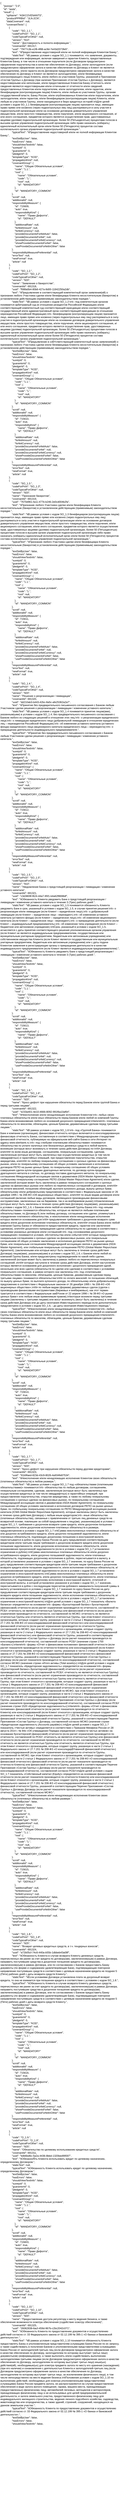 <mxfile version="27.1.4">
  <diagram name="Страница — 1" id="WULPb32uHRo-QUS4CWuH">
    <mxGraphModel dx="1372" dy="743" grid="1" gridSize="10" guides="1" tooltips="1" connect="1" arrows="1" fold="1" page="1" pageScale="1" pageWidth="827" pageHeight="1169" math="0" shadow="0">
      <root>
        <mxCell id="0" />
        <mxCell id="1" parent="0" />
        <UserObject label="{&#xa;    &quot;jsonrpc&quot;: &quot;2.0&quot;,&#xa;    &quot;id&quot;: &quot;asda&quot;,&#xa;    &quot;result&quot;: {&#xa;        &quot;spName&quot;: &quot;ASKCOVENANTS&quot;,&#xa;        &quot;productPPRBId&quot;: &quot;JLN-2CN&quot;,&#xa;        &quot;dataCovenant&quot;: null,&#xa;        &quot;covenantTexts&quot;: [&#xa;            {&#xa;                &quot;code&quot;: &quot;SO_1.1.&quot;,&#xa;                &quot;codeForPrint&quot;: &quot;SO_1.1&quot;,&#xa;                &quot;codeTypicalForOther&quot;: null,&#xa;                &quot;version&quot;: &quot;910&quot;,&#xa;                &quot;name&quot;: &quot;Достоверность и полнота информации &quot;,&#xa;                &quot;covenantId&quot;: 691317,&#xa;                &quot;uuid&quot;: &quot;7f477c3b-e1f8-4f88-ac9d-7e43d2073fe5&quot;,&#xa;                &quot;text&quot;: &quot;\tПредоставление недостоверной и/или не полной информации Клиентом Банку.&quot;,&#xa;                &quot;staticText&quot;: &quot;\tВ рамках условия с кодом SO_1.1 понимается, что заявления, документы, подтверждения или информация, включая заверения и гарантии Клиента, предоставленные Клиентом Банку, в том числе в отношении поручителя (если Договором предусмотрено оформление поручительства в качестве обеспечения по Договору), и/или залогодателя (если предусмотрено оформление залога в качестве обеспечения по Договору и Клиент не является залогодателем), и/или гаранта (если Договором предусмотрено оформление залога в качестве обеспечения по Договору и Клиент не является залогодателем), и/или бенефициара (контролирующего лица) Клиента, и/или любого из участников Группы, указанной в Приложении «Состав Группы» к Договору (при наличии Приложения «Состав Группы» к Договору), являются недостоверными или неполными, и/или предоставленные Клиентом Банку отчетность и/или сведения являются недостоверными и/или отличными от отчетности и/или сведений, предоставленных Клиентом и/или поручителем, и/или залогодателем, и/или гарантом, и/или бенефициаром (контролирующим лицом) Клиента, и/или любым из участников Группы, органам государственной власти, Банку России, и/или опубликованных Клиентом и/или поручителем, и/или залогодателем, и/или гарантом, и/или бенефициаром (контролирующим лицом) Клиента, и/или любым из участников Группы, и/или находящихся в бюро кредитных историй.\n\tДля целей условия с кодом SO_1.1 бенефициаром (контролирующим лицом) признается лицо, имеющее право прямо или косвенно (через подконтрольных ему лиц) распоряжаться в силу участия в подконтрольной организации и/или на основании договоров доверительного управления имуществом, и/или простого товарищества, и/или поручения, и/или акционерного соглашения, и/или иного соглашения, предметом которого является осуществление прав, удостоверенных акциями (долями) подконтрольной организации, более 50 (Пятьюдесятью) процентами голосов в высшем органе управления подконтрольной организации либо право назначать (избирать) единоличный исполнительный орган и/или более 50 (Пятидесяти) процентов состава коллегиального органа управления подконтрольной организации.&quot;,&#xa;                &quot;typicalText&quot;: &quot;\tПредоставление недостоверной и/или не полной информации Клиентом Банку.&quot;,&#xa;                &quot;textSetByUser&quot;: false,&#xa;                &quot;hasErrors&quot;: false,&#xa;                &quot;shouldViewTextInfo&quot;: false,&#xa;                &quot;suretyId&quot;: 0,&#xa;                &quot;guarantorId&quot;: 0,&#xa;                &quot;pledgerId&quot;: 0,&#xa;                &quot;templateType&quot;: &quot;KOD&quot;,&#xa;                &quot;propagationKind&quot;: null,&#xa;                &quot;covenantGroup&quot;: {&#xa;                    &quot;name&quot;: &quot;Общие Обязательные условия&quot;,&#xa;                    &quot;code&quot;: &quot;1.1.&quot;,&#xa;                    &quot;root&quot;: {&#xa;                        &quot;name&quot;: &quot;Обязательные условия&quot;,&#xa;                        &quot;code&quot;: &quot;1.&quot;,&#xa;                        &quot;root&quot;: null,&#xa;                        &quot;id&quot;: &quot;MANDATORY&quot;&#xa;                    },&#xa;                    &quot;id&quot;: &quot;MANDATORY_COMMON&quot;&#xa;                },&#xa;                &quot;scroll&quot;: null,&#xa;                &quot;additionalId&quot;: null,&#xa;                &quot;responsibilityMeasure&quot;: {&#xa;                    &quot;id&quot;: 715609,&#xa;                    &quot;auto&quot;: true,&#xa;                    &quot;responsibilityKind&quot;: {&#xa;                        &quot;name&quot;: &quot;Право Дефолта&quot;,&#xa;                        &quot;id&quot;: &quot;DEFAULT&quot;&#xa;                    },&#xa;                    &quot;additionalRate&quot;: null,&#xa;                    &quot;forfeitAmount&quot;: null,&#xa;                    &quot;forfeitCurrency&quot;: null,&#xa;                    &quot;provideDocumentsForfeitAuto&quot;: false,&#xa;                    &quot;provideDocumentsForfeit&quot;: null,&#xa;                    &quot;provideDocumentsForfeitCurrency&quot;: null,&#xa;                    &quot;showProvideDocumentsForfeit&quot;: false,&#xa;                    &quot;useProvideDocumentsForfeitInOther&quot;: false&#xa;                },&#xa;                &quot;responsibilityMeasurePreferential&quot;: null,&#xa;                &quot;errorText&quot;: null,&#xa;                &quot;newFormat&quot;: true,&#xa;                &quot;article&quot;: null&#xa;            },&#xa;            {&#xa;                &quot;code&quot;: &quot;SO_1.2.&quot;,&#xa;                &quot;codeForPrint&quot;: &quot;SO_1.2&quot;,&#xa;                &quot;codeTypicalForOther&quot;: null,&#xa;                &quot;version&quot;: &quot;920&quot;,&#xa;                &quot;name&quot;: &quot;Заявление о банкротстве&quot;,&#xa;                &quot;covenantId&quot;: 691318,&#xa;                &quot;uuid&quot;: &quot;f588a0b4-80b6-427a-8d00-11842250a2db&quot;,&#xa;                &quot;text&quot;: &quot;\tПредъявление в соответствующий компетентный орган заявления(ий) о признании любого Участника сделки и/или бенефициара Клиента несостоятельным (банкротом) в установленном действующим (применимым) законодательством порядке.&quot;,&#xa;                &quot;staticText&quot;: &quot;\tВ рамках условия с кодом SO_1.2:\n\t– под компетентным органом понимается арбитражный суд (в отношении резидентов Российской Федерации) и/или соответствующий компетентный суд соответствующей юрисдикции и/или соответствующий государственный и/или административный орган соответствующей юрисдикции (в отношении нерезидентов Российской Федерации).\n\t– бенефициаром (контролирующим лицом) признается лицо, имеющее право прямо или косвенно (через подконтрольных ему лиц) распоряжаться в силу участия в подконтрольной организации и/или на основании договоров доверительного управления имуществом, и/или простого товарищества, и/или поручения, и/или акционерного соглашения, и/или иного соглашения, предметом которого является осуществление прав, удостоверенных акциями (долями) подконтрольной организации, более 50 (Пятьюдесятью) процентами голосов в высшем органе управления подконтрольной организации либо право назначать (избирать) единоличный исполнительный орган и/или более 50 (Пятидесяти) процентов состава коллегиального органа управления подконтрольной организации.&quot;,&#xa;                &quot;typicalText&quot;: &quot;\tПредъявление в соÐ¾тветствующий компетентный орган заявления(ий) о признании любого Участника сделки и/или бенефициара Клиента несостоятельным (банкротом) в установленном действующим (применимым) законодательством порядке.&quot;,&#xa;                &quot;textSetByUser&quot;: false,&#xa;                &quot;hasErrors&quot;: false,&#xa;                &quot;shouldViewTextInfo&quot;: false,&#xa;                &quot;suretyId&quot;: 0,&#xa;                &quot;guarantorId&quot;: 0,&#xa;                &quot;pledgerId&quot;: 0,&#xa;                &quot;templateType&quot;: &quot;KOD&quot;,&#xa;                &quot;propagationKind&quot;: null,&#xa;                &quot;covenantGroup&quot;: {&#xa;                    &quot;name&quot;: &quot;Общие Обязательные условия&quot;,&#xa;                    &quot;code&quot;: &quot;1.1.&quot;,&#xa;                    &quot;root&quot;: {&#xa;                        &quot;name&quot;: &quot;Обязательные условия&quot;,&#xa;                        &quot;code&quot;: &quot;1.&quot;,&#xa;                        &quot;root&quot;: null,&#xa;                        &quot;id&quot;: &quot;MANDATORY&quot;&#xa;                    },&#xa;                    &quot;id&quot;: &quot;MANDATORY_COMMON&quot;&#xa;                },&#xa;                &quot;scroll&quot;: null,&#xa;                &quot;additionalId&quot;: null,&#xa;                &quot;responsibilityMeasure&quot;: {&#xa;                    &quot;id&quot;: 715610,&#xa;                    &quot;auto&quot;: true,&#xa;                    &quot;responsibilityKind&quot;: {&#xa;                        &quot;name&quot;: &quot;Право Дефолта&quot;,&#xa;                        &quot;id&quot;: &quot;DEFAULT&quot;&#xa;                    },&#xa;                    &quot;additionalRate&quot;: null,&#xa;                    &quot;forfeitAmount&quot;: null,&#xa;                    &quot;forfeitCurrency&quot;: null,&#xa;                    &quot;provideDocumentsForfeitAuto&quot;: false,&#xa;                    &quot;provideDocumentsForfeit&quot;: null,&#xa;                    &quot;provideDocumentsForfeitCurrency&quot;: null,&#xa;                    &quot;showProvideDocumentsForfeit&quot;: false,&#xa;                    &quot;useProvideDocumentsForfeitInOther&quot;: false&#xa;                },&#xa;                &quot;responsibilityMeasurePreferential&quot;: null,&#xa;                &quot;errorText&quot;: null,&#xa;                &quot;newFormat&quot;: true,&#xa;                &quot;article&quot;: null&#xa;            },&#xa;            {&#xa;                &quot;code&quot;: &quot;SO_1.3.&quot;,&#xa;                &quot;codeForPrint&quot;: &quot;SO_1.3&quot;,&#xa;                &quot;codeTypicalForOther&quot;: null,&#xa;                &quot;version&quot;: &quot;920&quot;,&#xa;                &quot;name&quot;: &quot;Признание банкротом&quot;,&#xa;                &quot;covenantId&quot;: 691319,&#xa;                &quot;uuid&quot;: &quot;7670d961-fa11-477b-b246-2e0cd004b2fa&quot;,&#xa;                &quot;text&quot;: &quot;\tПризнание любого Участника сделки и/или бенефициара Клиента несостоятельным (банкротом) в установленном действующим (применимым) законодательством порядке.&quot;,&#xa;                &quot;staticText&quot;: &quot;\tВ рамках условия с кодом SO_1.3 бенефициаром (контролирующим лицом) признается лицо, имеющее право прямо или косвенно (через подконтрольных ему лиц) распоряжаться в силу участия в подконтрольной организации и/или на основании договоров доверительного управления имуществом, и/или простого товарищества, и/или поручения, и/или акционерного соглашения, и/или иного соглашения, предметом которого является осуществление прав, удостоверенных акциями (долями) подконтрольной организации, более 50 (Пятьюдесятью) процентами голосов в высшем органе управления подконтрольной организации либо право назначать (избирать) единоличный исполнительный орган и/или более 50 (Пятидесяти) процентов состава коллегиального органа управления подконтрольной организации.&quot;,&#xa;                &quot;typicalText&quot;: &quot;\tПризнание любого Участника сделки и/или бенефициара Клиента несостоятельным (банкротом) в установленном действующим (применимым) законодательством порядке.&quot;,&#xa;                &quot;textSetByUser&quot;: false,&#xa;                &quot;hasErrors&quot;: false,&#xa;                &quot;shouldViewTextInfo&quot;: false,&#xa;                &quot;suretyId&quot;: 0,&#xa;                &quot;guarantorId&quot;: 0,&#xa;                &quot;pledgerId&quot;: 0,&#xa;                &quot;templateType&quot;: &quot;KOD&quot;,&#xa;                &quot;propagationKind&quot;: null,&#xa;                &quot;covenantGroup&quot;: {&#xa;                    &quot;name&quot;: &quot;Общие Обязательные условия&quot;,&#xa;                    &quot;code&quot;: &quot;1.1.&quot;,&#xa;                    &quot;root&quot;: {&#xa;                        &quot;name&quot;: &quot;Обязательные условия&quot;,&#xa;                        &quot;code&quot;: &quot;1.&quot;,&#xa;                        &quot;root&quot;: null,&#xa;                        &quot;id&quot;: &quot;MANDATORY&quot;&#xa;                    },&#xa;                    &quot;id&quot;: &quot;MANDATORY_COMMON&quot;&#xa;                },&#xa;                &quot;scroll&quot;: null,&#xa;                &quot;additionalId&quot;: null,&#xa;                &quot;responsibilityMeasure&quot;: {&#xa;                    &quot;id&quot;: 715611,&#xa;                    &quot;auto&quot;: true,&#xa;                    &quot;responsibilityKind&quot;: {&#xa;                        &quot;name&quot;: &quot;Право Дефолта&quot;,&#xa;                        &quot;id&quot;: &quot;DEFAULT&quot;&#xa;                    },&#xa;                    &quot;additionalRate&quot;: null,&#xa;                    &quot;forfeitAmount&quot;: null,&#xa;                    &quot;forfeitCurrency&quot;: null,&#xa;                    &quot;provideDocumentsForfeitAuto&quot;: false,&#xa;                    &quot;provideDocumentsForfeit&quot;: null,&#xa;                    &quot;provideDocumentsForfeitCurrency&quot;: null,&#xa;                    &quot;showProvideDocumentsForfeit&quot;: false,&#xa;                    &quot;useProvideDocumentsForfeitInOther&quot;: false&#xa;                },&#xa;                &quot;responsibilityMeasurePreferential&quot;: null,&#xa;                &quot;errorText&quot;: null,&#xa;                &quot;newFormat&quot;: true,&#xa;                &quot;article&quot;: null&#xa;            },&#xa;            {&#xa;                &quot;code&quot;: &quot;SO_1.4.&quot;,&#xa;                &quot;codeForPrint&quot;: &quot;SO_1.4&quot;,&#xa;                &quot;codeTypicalForOther&quot;: null,&#xa;                &quot;version&quot;: &quot;920&quot;,&#xa;                &quot;name&quot;: &quot;Решение о реорганизации / ликвидации&quot;,&#xa;                &quot;covenantId&quot;: 691320,&#xa;                &quot;uuid&quot;: &quot;dd210ab3-b443-42bc-8a5c-afe25362a2a7&quot;,&#xa;                &quot;text&quot;: &quot;\tПринятие без предварительного письменного согласования с Банком любым Участником сделки решения о реорганизации / ликвидации / изменении уставного капитала.&quot;,&#xa;                &quot;staticText&quot;: &quot;\tВ рамках условия с кодом SO_1.4 понимается принятие лицом(ами), указанным(ыми) в условии с кодом SO_1.4, без предварительного письменного согласования с Банком любого из следующих решений в отношении этих лиц:\n\t– о реорганизации юридического лица;\n\t– о ликвидации юридического лица (добровольной ликвидации в отношении юридических лиц – нерезидентов Российской Федерации);\n\t– об изменении уставного капитала (уставного фонда) юридического лица (акционерного капитала юридического лица – нерезидента);\n\t– о прекращении деятельности индивидуального предпринимателя.&quot;,&#xa;                &quot;typicalText&quot;: &quot;\tПринятие без предварительного письменного согласования с Банком любым Участником сделки решения о реорганизации / ликвидации / изменении уставного капитала.&quot;,&#xa;                &quot;textSetByUser&quot;: false,&#xa;                &quot;hasErrors&quot;: false,&#xa;                &quot;shouldViewTextInfo&quot;: false,&#xa;                &quot;suretyId&quot;: 0,&#xa;                &quot;guarantorId&quot;: 0,&#xa;                &quot;pledgerId&quot;: 0,&#xa;                &quot;templateType&quot;: &quot;KOD&quot;,&#xa;                &quot;propagationKind&quot;: null,&#xa;                &quot;covenantGroup&quot;: {&#xa;                    &quot;name&quot;: &quot;Общие Обязательные условия&quot;,&#xa;                    &quot;code&quot;: &quot;1.1.&quot;,&#xa;                    &quot;root&quot;: {&#xa;                        &quot;name&quot;: &quot;Обязательные условия&quot;,&#xa;                        &quot;code&quot;: &quot;1.&quot;,&#xa;                        &quot;root&quot;: null,&#xa;                        &quot;id&quot;: &quot;MANDATORY&quot;&#xa;                    },&#xa;                    &quot;id&quot;: &quot;MANDATORY_COMMON&quot;&#xa;                },&#xa;                &quot;scroll&quot;: null,&#xa;                &quot;additionalId&quot;: null,&#xa;                &quot;responsibilityMeasure&quot;: {&#xa;                    &quot;id&quot;: 715612,&#xa;                    &quot;auto&quot;: true,&#xa;                    &quot;responsibilityKind&quot;: {&#xa;                        &quot;name&quot;: &quot;Право Дефолта&quot;,&#xa;                        &quot;id&quot;: &quot;DEFAULT&quot;&#xa;                    },&#xa;                    &quot;additionalRate&quot;: null,&#xa;                    &quot;forfeitAmount&quot;: null,&#xa;                    &quot;forfeitCurrency&quot;: null,&#xa;                    &quot;provideDocumentsForfeitAuto&quot;: false,&#xa;                    &quot;provideDocumentsForfeit&quot;: null,&#xa;                    &quot;provideDocumentsForfeitCurrency&quot;: null,&#xa;                    &quot;showProvideDocumentsForfeit&quot;: false,&#xa;                    &quot;useProvideDocumentsForfeitInOther&quot;: false&#xa;                },&#xa;                &quot;responsibilityMeasurePreferential&quot;: null,&#xa;                &quot;errorText&quot;: null,&#xa;                &quot;newFormat&quot;: true,&#xa;                &quot;article&quot;: null&#xa;            },&#xa;            {&#xa;                &quot;code&quot;: &quot;SO_1.5.&quot;,&#xa;                &quot;codeForPrint&quot;: &quot;SO_1.5&quot;,&#xa;                &quot;codeTypicalForOther&quot;: null,&#xa;                &quot;version&quot;: &quot;910&quot;,&#xa;                &quot;name&quot;: &quot;Уведомление Банка о предстоящей реорганизации / ликвидации / изменении уставного капитала&quot;,&#xa;                &quot;covenantId&quot;: 691321,&#xa;                &quot;uuid&quot;: &quot;c3d3809f-f624-44a7-95f1-b4a62f8698df&quot;,&#xa;                &quot;text&quot;: &quot;\tОбязанность Клиента уведомить Банк о предстоящей реорганизации / ликвидации / изменении уставного капитала в течение 3 (Трех) рабочих дней.&quot;,&#xa;                &quot;staticText&quot;: &quot;\tВ рамках условия с кодом SO_1.5 понимается обязанность Клиента уведомить Банк в срок, указанный в условии с кодом SO_1.5, в случае принятия решения:\n\t– о реорганизации и/или ликвидации (если Клиент – юридическое лицо),\n\t– о добровольной ликвидации (если Клиент – юридическое лицо - нерезидент),\n\t– об изменении уставного капитала (уставного фонда) (если Клиент – юридическое лицо),\n\t– об изменении акционерного капитала (если Клиент – юридическое лицо - нерезидент),\n\t– о прекращении деятельности (если Клиент – индивидуальный предприниматель),\n\t– об изменении типа учреждения (если Клиент – бюджетное или автономное учреждение).\n\tСрок, указанный в условии с кодом SO_1.5, исчисляется с даты принятия соответствующего решения уполномоченным органом управления (если Клиент не является индивидуальным предпринимателем, государственным или муниципальным унитарным предприятием, бюджетным или автономным учреждением) или собственником имущества Клиента (если Клиент является государственным или муниципальным унитарным предприятием, бюджетным или автономным учреждением) или с даты подачи Клиентом заявления в регистрирующие органы о прекращении деятельности в качестве индивидуального предпринимателя (если Клиент является индивидуальным предпринимателем).&quot;,&#xa;                &quot;typicalText&quot;: &quot;\tОбязанность Клиента уведомить Банк о предстоящей реорганизации / ликвидации / изменении уставного капитала в течение 3 (Трех) рабочих дней.&quot;,&#xa;                &quot;textSetByUser&quot;: false,&#xa;                &quot;hasErrors&quot;: false,&#xa;                &quot;shouldViewTextInfo&quot;: false,&#xa;                &quot;suretyId&quot;: 0,&#xa;                &quot;guarantorId&quot;: 0,&#xa;                &quot;pledgerId&quot;: 0,&#xa;                &quot;templateType&quot;: &quot;KOD&quot;,&#xa;                &quot;propagationKind&quot;: null,&#xa;                &quot;covenantGroup&quot;: {&#xa;                    &quot;name&quot;: &quot;Общие Обязательные условия&quot;,&#xa;                    &quot;code&quot;: &quot;1.1.&quot;,&#xa;                    &quot;root&quot;: {&#xa;                        &quot;name&quot;: &quot;Обязательные условия&quot;,&#xa;                        &quot;code&quot;: &quot;1.&quot;,&#xa;                        &quot;root&quot;: null,&#xa;                        &quot;id&quot;: &quot;MANDATORY&quot;&#xa;                    },&#xa;                    &quot;id&quot;: &quot;MANDATORY_COMMON&quot;&#xa;                },&#xa;                &quot;scroll&quot;: null,&#xa;                &quot;additionalId&quot;: null,&#xa;                &quot;responsibilityMeasure&quot;: {&#xa;                    &quot;id&quot;: 715613,&#xa;                    &quot;auto&quot;: true,&#xa;                    &quot;responsibilityKind&quot;: {&#xa;                        &quot;name&quot;: &quot;Право Дефолта&quot;,&#xa;                        &quot;id&quot;: &quot;DEFAULT&quot;&#xa;                    },&#xa;                    &quot;additionalRate&quot;: null,&#xa;                    &quot;forfeitAmount&quot;: null,&#xa;                    &quot;forfeitCurrency&quot;: null,&#xa;                    &quot;provideDocumentsForfeitAuto&quot;: false,&#xa;                    &quot;provideDocumentsForfeit&quot;: null,&#xa;                    &quot;provideDocumentsForfeitCurrency&quot;: null,&#xa;                    &quot;showProvideDocumentsForfeit&quot;: false,&#xa;                    &quot;useProvideDocumentsForfeitInOther&quot;: false&#xa;                },&#xa;                &quot;responsibilityMeasurePreferential&quot;: null,&#xa;                &quot;errorText&quot;: null,&#xa;                &quot;newFormat&quot;: true,&#xa;                &quot;article&quot;: null&#xa;            },&#xa;            {&#xa;                &quot;code&quot;: &quot;SO_1.6.&quot;,&#xa;                &quot;codeForPrint&quot;: &quot;SO_1.6&quot;,&#xa;                &quot;codeTypicalForOther&quot;: null,&#xa;                &quot;version&quot;: &quot;920&quot;,&#xa;                &quot;name&quot;: &quot;Кросс-дефолт при нарушении обязательств перед Банком и/или группой Банка и перед третьими лицами&quot;,&#xa;                &quot;covenantId&quot;: 691322,&#xa;                &quot;uuid&quot;: &quot;e233a401-4e10-4666-8092-991f6a10af64&quot;,&#xa;                &quot;text&quot;: &quot;\tНеисполнение и/или ненадлежащее исполнение Клиентом:\n\t– любых своих платежных обязательств и/или иных обязательств перед Банком и/или любой из компаний Группы Банка и/или возникновение любого из оснований досрочного прекращения;\n\tи/или\n\t– платежных обязательств по векселям, облигациям, ценным бумагам, деривативным сделкам перед третьими лицами.&quot;,&#xa;                &quot;staticText&quot;: &quot;\tВ рамках условия с кодом SO_1.6:\n\t– под «Группой Банка» понимаются Банк и компании (организации), финансовая отчетность которых включается в консолидированную финансовую отчетность Банка, составленную в соответствии с Международными стандартами финансовой отчетности, публикуемую на официальном веб-сайте Банка в сети Интернет по адресу www.sberbank.ru.\n\t– под «любыми платежными обязательствами» понимаются обязательства по уплате наличных или безналичных денежных средств в любой валюте, возникшие (которые могут возникнуть в течение срока действия Договора) по:\n\t\t• Договору, или\n\t\t• по всем иным договорам, соглашениям, генеральным соглашениям, сделкам, заключенным (которые могут быть заключены) при осуществлении кредитных (в том числе овердрафтных) и гарантийных операций, при предоставлении поручительства, открытии аккредитива, или\n\t\t• по любому генеральному соглашению о срочных сделках на финансовых рынках, и/или по генеральному соглашению об общих условиях заключения и исполнения договоров РЕПО на рынке ценных бумаг, по генеральному соглашению об общих условиях совершения сделок купли-продажи драгоценных металлов, по договору купли-продажи драгоценного металла в слитках, по договору поставки драгоценного металла, по генеральному соглашению Международной ассоциации свопов и деривативов (ISDA Master Agreement), по глобальному генеральному соглашению РЕПО (Global Master Repurchase Agreement) и/или сделке, заключенной (которая может быть заключена) в рамках генерального соглашения о срочных сделках на финансовых рынках или любого из перечисленных соглашений и договоров, или\n\t\t• по оплате векселей, погашению облигаций, выплате купонного дохода, выкупу ценных бумаг, обязательному и/или добровольному предложению в соответствии с Федеральным законом от 26 декабря 1995 г. № 208-ФЗ «Об акционерных обществах», или\n\t\t• по иным видам договоров и/или соглашений (включая любые виды договоров, являющихся производными финансовыми инструментами, заключенных как на биржевом, так и на внебиржевом рынке),\n\tзаключенным (которые могут быть заключены в течение срока действия Договора) лицом(ами), указанным(ыми) в условии с кодом SO_1.6, с Банком и/или любой из компаний Группы Банка.\n\t– под «иными обязательствами» понимаются обязательства, которые не являются любыми платежными обязательствами, по Договору Ð¸/или любому договору, соглашению или сделке, упомянутым в определении платежного обязательства, и неисполнение и/или ненадлежащее исполнение которых является основанием для:\n\t\t• предъявления требования о досрочном возврате сумм кредита и/или досрочном исполнении платежных обязательств, или\n\t\t• отказа Банка и/или любой компании Группы Банка от обязанности предоставления кредита, гарантии или заключения сделки(ок), или\n\t\t• досрочного прекращения сделок (обязательств по сделкам) в соответствии с условиями указанных договоров и/или соглашений.\n\t– под «основаниями досрочного прекращения» понимаются условия, обстоятельства и/или события:\n\t\t• которые предусмотрены генеральным соглашением о срочных сделках на финансовых рынках, или генеральным соглашением об общих условиях заключения и исполнения договоров РЕПО на рынке ценных бумаг, или генеральным соглашением Международной ассоциации свопов и деривативов (ISDA Master Agreement), или глобальным генеральным соглашением РЕПО (Global Master Repurchase Agreement), (заключенными или которые могут быть заключены в течение срока действия Договора) лицом(ами), указанным(ыми) в условии с кодом SO_1.6, с Банком и/или любой из компаний Группы Банка, и/или предусмотрены подтверждением по какой-либо сделке, заключенной (которая может быть заключена) в рамках любого из перечисленных генеральных соглашений, и\n\t\t• которые наступили в течение срока действия Договора, и\n\t\t• наступление которых является основанием для досрочного исполнения / досрочного прекращения одной, нескольких или всех сделок (обязательств по сделке или сделкам) в соответствии с условиями генерального соглашения, в рамках которого они заключены.\n\t– под «платежными обязательствами по векселям, облигациям, ценным бумагам, деривативным сделкам перед третьими лицами» понимаются обязательства:\n\t\t• по оплате векселей, по погашению облигаций, по выкупу ценных бумаг, по выплате купонного дохода, по обязательному и/или добровольному предложению в соответствии с Федеральным законом от 26 декабря 1995 г. № 208-ФЗ «Об акционерных обществах»,\n\t\t• по любым видам (формам) деривативных сделок (сделок с производными финансовыми инструментами (биржевых и внебиржевых), как этот термин трактуется в соответствии с Федеральным закÐ¾ном от 22 апреля 1996 г. № 39-ФЗ «О рынке ценных бумаг» или любым иным применимым правом),\n\tкоторые возникли перед третьими лицами (заключены с третьими лицами) или могут возникнуть (могут быть заключены) в течение срока действия Договора или до даты окончания Инвестиционного периода если дополнительно предусмотрено в условии с кодом SO_1.6, - до даты окончания Инвестиционного периода.&quot;,&#xa;                &quot;typicalText&quot;: &quot;\tНеисполнение и/или ненадлежащее исполнение Клиентом:\n\t– любых своих платежных обязательств и/или иных обязательств перед Банком и/или любой из компаний Группы Банка и/или возникновение любого из оснований досрочного прекращения;\n\tи/или\n\t– платежных обязательств по векселям, облигациям, ценным бумагам, деривативным сделкам перед третьими лицами.&quot;,&#xa;                &quot;textSetByUser&quot;: false,&#xa;                &quot;hasErrors&quot;: false,&#xa;                &quot;shouldViewTextInfo&quot;: false,&#xa;                &quot;suretyId&quot;: 0,&#xa;                &quot;guarantorId&quot;: 0,&#xa;                &quot;pledgerId&quot;: 0,&#xa;                &quot;templateType&quot;: &quot;KOD&quot;,&#xa;                &quot;propagationKind&quot;: null,&#xa;                &quot;covenantGroup&quot;: {&#xa;                    &quot;name&quot;: &quot;Общие Обязательные условия&quot;,&#xa;                    &quot;code&quot;: &quot;1.1.&quot;,&#xa;                    &quot;root&quot;: {&#xa;                        &quot;name&quot;: &quot;Обязательные условия&quot;,&#xa;                        &quot;code&quot;: &quot;1.&quot;,&#xa;                        &quot;root&quot;: null,&#xa;                        &quot;id&quot;: &quot;MANDATORY&quot;&#xa;                    },&#xa;                    &quot;id&quot;: &quot;MANDATORY_COMMON&quot;&#xa;                },&#xa;                &quot;scroll&quot;: null,&#xa;                &quot;additionalId&quot;: null,&#xa;                &quot;responsibilityMeasure&quot;: {&#xa;                    &quot;id&quot;: 715614,&#xa;                    &quot;auto&quot;: true,&#xa;                    &quot;responsibilityKind&quot;: {&#xa;                        &quot;name&quot;: &quot;Право Дефолта&quot;,&#xa;                        &quot;id&quot;: &quot;DEFAULT&quot;&#xa;                    },&#xa;                    &quot;additionalRate&quot;: null,&#xa;                    &quot;forfeitAmount&quot;: null,&#xa;                    &quot;forfeitCurrency&quot;: null,&#xa;                    &quot;provideDocumentsForfeitAuto&quot;: false,&#xa;                    &quot;provideDocumentsForfeit&quot;: null,&#xa;                    &quot;provideDocumentsForfeitCurrency&quot;: null,&#xa;                    &quot;showProvideDocumentsForfeit&quot;: false,&#xa;                    &quot;useProvideDocumentsForfeitInOther&quot;: false&#xa;                },&#xa;                &quot;responsibilityMeasurePreferential&quot;: null,&#xa;                &quot;errorText&quot;: null,&#xa;                &quot;newFormat&quot;: true,&#xa;                &quot;article&quot;: null&#xa;            },&#xa;            {&#xa;                &quot;code&quot;: &quot;SO_1.7.&quot;,&#xa;                &quot;codeForPrint&quot;: &quot;SO_1.7&quot;,&#xa;                &quot;codeTypicalForOther&quot;: null,&#xa;                &quot;version&quot;: &quot;920&quot;,&#xa;                &quot;name&quot;: &quot;Кросс-дефолт при нарушении обязательств перед другими кредиторами&quot;,&#xa;                &quot;covenantId&quot;: 691323,&#xa;                &quot;uuid&quot;: &quot;91b9faed-823d-43c9-8026-4a934fe87534&quot;,&#xa;                &quot;text&quot;: &quot;\tНеисполнение и/или ненадлежащее исполнение Клиентом своих обязательств (платежных обязательств) в любом размере.&quot;,&#xa;                &quot;staticText&quot;: &quot;\tВ рамках условия с кодом SO_1.7 под «обязательствами (платежными обязательствами)» понимаются:\n\t– обязательства по любым договорам, соглашениям, генеральным соглашениям, сделкам, заключенным (которые могут быть заключены) при осуществлении кредитных (в том числе овердрафтных) и гарантийных операций, при предоставлении поручительства, открытии аккредитива, а также по любому генеральному соглашению о срочных сделках на финансовых рынках, по генеральному соглашению Международной ассоциации свопов и деривативов (ISDA Master Agreement); по генеральному соглашению об общих условиях заключения и исполнения договоров РЕПО на рынке ценных бумаг, по глобальному генеральному соглашению по РЕПО Международной ассоциации рынков капитала (IСMA Global Master Repurchase Agreement), которые заключены (могут быть заключены в течение срока действия Договора) с любым иным кредитором;\n\t– иные обязательства (платежные обязательства), связанные с привлечением от третьих лиц денежных средств на возвратной основе, повлекшее за собой предъявление к лицу(ам), указанному(ым) в условии с кодом SO_1.7, требования о досрочном возврате сумм кредита, и/или досрочном погашении задолженности, и/или досрочном исполнении платежных обязательств в размере, предусмотренном в условии с кодом SO_1.7.\n\tСумма неисполненных платежных обязательств и/или досрочно истребованного кредита, и/или досрочно погашаемой задолженности, и/или платежных обязательств, подлежащих досрочному погашению в иностранной валюте, пересчитывается в рубли по курсу Банка России на дату предъявления соответствующим кредитором и/или третьим лицом требования о досрочном возврате кредита и/или досрочном погашении задолженности, и/или досрочном исполнении платежных обязательств, и/или возникновения просроченной задолженности (если в условии с кодом SO_1.7 установлено ограничение в рублях).\n\tСумма неисполненных платежных обязательств и/или досрочно истребованного кредита, и/или досрочно погашаемой задолженности, и/или платежных обязательств, подлежащих досрочному исполнению в рублях, пересчитывается в валюту, в которой установлено указанное в условии с кодом SO_1.7 значение, по курсу Банка России на дату предъявления соответствующим кредитором и/или третьим лицом требования о досрочном возврате кредита и/или погашении задолженности, и/или исполнении платежных обязательств, и/или возникновения просроченной задолженности (если в условии с кодом SO_1.7 установлено ограничение в иностранной валюте).\n\tСумма неисполненных платежных обязательств и/или досрочно истребованного кредита, и/или досрочно погашаемой задолженности, и/или платежных обязательств, подлежащих досрочному исполнению в иностранной валюте, отличной от иностранной валюты, в которой установлено указанное в условии с кодом SO_1.7 значение, пересчитывается в рубли с последующим пересчетом рублевого эквивалента полученной суммы в валюту установленного в условии с кодом SO_1.7 значения по курсу Банка России на дату предъявления соответствующим кредитором и/или третьим лицом требования о досрочном возврате кредита и/или погашении задолженности, и/или исполнении платежных обязательств, и/или возникновения просроченной задолженности (если в условии с кодом SO_1.7 установлено ограничение в иностранной валюте).\n\tДля целей условия с кодом SO_1.7 показатель «Валюта баланса» определяется на основании:\n\t– формы «Бухгалтерский баланс» бухгалтерской (финансовой) отчетности (если расчет ограничения производится по отчетности, составленной по РСБУ; отчетность не является отчетностью Группы) или финансовой отчетности (если расчет ограничения производится по отчетности, составленной по МСФО; отчетность не является отчетностью Группы или отчетность является отчетностью Группы, при этом Клиент относится к организациям, которые создают группу, указанную в части 2 статьи 1 Федерального закона от 27.7.201 № 208-ФЗ «О консолидированной финансовой отчетности») или консолидированной финансовой отчетности (если расчет ограничения производится по отчетности Группы, составленной по МСФО, при этом Клиент относится к организациям, которые создают группу, указанную в части 2 статьи 1 Федерального закона от 27.7.201 № 208-ФЗ «О консолидированной финансовой отчетности») или финансовой отчетности Группы, указанной в соответствующем Перечне Приложения «Состав Группы» к Договору (если расчет показателя производится по консолидированной отчетности), составленной согласно РСБУ (значение строки 1700 «Баланс»);\n\tили\n\t– формы «Отчет о финансовом положении» финансовой отчетности (если расчет показателя производится по отчетности Клиента) или консолидированной (если Клиент относится к организациям, которые создают группу, указанную в части 2 статьи 1 Федерального закона от 27.7.201 № 208-ФЗ «О консолидированной финансовой отчетности») финансовой отчетности Группы, указанной в соответствующем Перечне Приложения «Состав Группы» к Договору (если расчет показателя производится по консолидированной отчетности), составленной согласно МСФО (значение строки «Итого активы (Total assets)»).\n\tДля целей условия с кодом SO_1.7 показатель «Кредиторская задолженность» определяется на основании:\n\t– формы «Бухгалтерский баланс» бухгалтерской (финансовой) отчетности (если расчет ограничения производится по отчетности, составленной по РСБУ; отчетность не является отчетностью Группы) или финансовой отчетности (если расчет ограничения производится по отчетности, составленной по МСФО; отчетность не является отчетностью Группы или отчетность является отчетностью Группы, при этом Клиент относится к организациям, которые создают группу, указанную в части 2 статьи 1 Федерального закона от 27.7.201 № 208-ФЗ «О консолидированной финансовой отчетности») или консолидированной финансовой отчетности (если расчет ограничения производится по отчетности Группы, составленной по МСФО, при этом Клиент относится к организациям, которые создают группу, указанную в части 2 статьи 1 Федерального закона от 27.7.201 № 208-ФЗ «О консолидированной финансовой отчетности») или финансовой отчетности Группы, указанной в соответствующем Перечне Приложения «Состав Группы» к Договору (если расчет показателя производится по консолидированной отчетности), составленной согласно РСБУ (значение строки 1520 «Кредиторская задолженность»);\n\tили\n\t– формы «Отчет о финансовом положении» финансовой отчетности (если расчет показателя производится по отчетности Клиента) или консолидированной (если Клиент относится к организациям, которые создают группу, указанную в части 2 статьи 1 Федерального закона от 27.7.201 № 208-ФЗ «О консолидированной финансовой отчетности») финансовой отчетности Группы, указанной в соответствующем Перечне Приложения «Состав Группы» к Договору, составленной согласно МСФО (значение строки «Кредиторская задолженность (Accounts payable)»).\n\tДля целей условия с кодом SO_1.7 показатель «Чистые активы» определяется в соответствии с Приказом Минфина России от 28 августа 2014 г. № 84н «Об утверждении Порядка определения стоимости чистых активов» на основании бухгалтерской (финансовой) отчетности (если расчет ограничения производится по отчетности, составленной по РСБУ; отчетность не является отчетностью Группы) или финансовой отчетности (если расчет ограничения производится по отчетности, составленной по МСФО; отчетность не является отчетностью Группы или отчетность является отчетностью Группы, при этом Клиент относится к организациям, которые создают группу, указанную в части 2 статьи 1 Федерального закона от 27.7.201 № 208-ФЗ «О консолидирÐ¾ванной финансовой отчетности») или консолидированной (если расчет ограничения производится по отчетности Группы, составленной по МСФО, при этом Клиент относится к организациям, которые создают группу, указанную в части 2 статьи 1 Федерального закона от 27.7.201 № 208-ФЗ «О консолидированной финансовой отчетности») финансовой отчетности (если расчет показателя производится по отчетности Клиента) или финансовой отчетности Группы, указанной в соответствующем Перечне Приложения «Состав Группы» к Договору (если расчет показателя производится по консолидированной отчетности), составленной согласно РСБУ.\n\tДля целей условия с кодом SO_1.7 показатель «Собственный капитал (Equity)» определяется на основании финансовой отчетности (если расчет показателя производится по отчетности Клиента) или консолидированной (если Клиент относится к организациям, которые создают группу, указанную в части 2 статьи 1 Федерального закона от 27.7.201 № 208-ФЗ «О консолидированной финансовой отчетности») финансовой отчетности Группы, указанной в соответствующем Перечне Приложения «Состав Группы» к Договору Договору (если расчет показателя производится по консолидированной отчетности), составленной согласно МСФО.&quot;,&#xa;                &quot;typicalText&quot;: &quot;\tНеисполнение и/или ненадлежащее исполнение Клиентом своих обязательств (платежных обязательств) в любом размере.&quot;,&#xa;                &quot;textSetByUser&quot;: false,&#xa;                &quot;hasErrors&quot;: false,&#xa;                &quot;shouldViewTextInfo&quot;: false,&#xa;                &quot;suretyId&quot;: 0,&#xa;                &quot;guarantorId&quot;: 0,&#xa;                &quot;pledgerId&quot;: 0,&#xa;                &quot;templateType&quot;: &quot;KOD&quot;,&#xa;                &quot;propagationKind&quot;: null,&#xa;                &quot;covenantGroup&quot;: {&#xa;                    &quot;name&quot;: &quot;Общие Обязательные условия&quot;,&#xa;                    &quot;code&quot;: &quot;1.1.&quot;,&#xa;                    &quot;root&quot;: {&#xa;                        &quot;name&quot;: &quot;Обязательные условия&quot;,&#xa;                        &quot;code&quot;: &quot;1.&quot;,&#xa;                        &quot;root&quot;: null,&#xa;                        &quot;id&quot;: &quot;MANDATORY&quot;&#xa;                    },&#xa;                    &quot;id&quot;: &quot;MANDATORY_COMMON&quot;&#xa;                },&#xa;                &quot;scroll&quot;: null,&#xa;                &quot;additionalId&quot;: null,&#xa;                &quot;responsibilityMeasure&quot;: {&#xa;                    &quot;id&quot;: 715615,&#xa;                    &quot;auto&quot;: true,&#xa;                    &quot;responsibilityKind&quot;: {&#xa;                        &quot;name&quot;: &quot;Право Дефолта&quot;,&#xa;                        &quot;id&quot;: &quot;DEFAULT&quot;&#xa;                    },&#xa;                    &quot;additionalRate&quot;: null,&#xa;                    &quot;forfeitAmount&quot;: null,&#xa;                    &quot;forfeitCurrency&quot;: null,&#xa;                    &quot;provideDocumentsForfeitAuto&quot;: false,&#xa;                    &quot;provideDocumentsForfeit&quot;: null,&#xa;                    &quot;provideDocumentsForfeitCurrency&quot;: null,&#xa;                    &quot;showProvideDocumentsForfeit&quot;: false,&#xa;                    &quot;useProvideDocumentsForfeitInOther&quot;: false&#xa;                },&#xa;                &quot;responsibilityMeasurePreferential&quot;: null,&#xa;                &quot;errorText&quot;: null,&#xa;                &quot;newFormat&quot;: true,&#xa;                &quot;article&quot;: null&#xa;            },&#xa;            {&#xa;                &quot;code&quot;: &quot;SO_1.8.&quot;,&#xa;                &quot;codeForPrint&quot;: &quot;SO_1.8&quot;,&#xa;                &quot;codeTypicalForOther&quot;: null,&#xa;                &quot;version&quot;: &quot;925&quot;,&#xa;                &quot;name&quot;: &quot;Возврат целевых кредитных средств, в т.ч. тендерных взносов&quot;,&#xa;                &quot;covenantId&quot;: 691324,&#xa;                &quot;uuid&quot;: &quot;a72b05cf-74c6-440a-b55b-1dbbeb43a08f&quot;,&#xa;                &quot;text&quot;: &quot;\tОбязанность Клиента в случае возврата Клиенту денежных средств, перечисленных им ранее за счет кредита по договору(ам), заключенному(ым) в рамках Договора, направить поступившие средства в досрочное погашение кредита по договору(ам), заключенному(ым) в рамках Договора, или по согласованию с Банком предоставить Банку документы (по форме и содержанию удовлетворяющие Банк), подтверждающие повторное направление поступивших средств в соответствии с целевым назначением кредита не позднее 5 (Пяти) рабочих дней с даты возврата средств Клиенту.&quot;,&#xa;                &quot;staticText&quot;: &quot;\tЕсли условиями Договора установлена плата за досрочный возврат кредита, то она не взимается при погашении кредита в соответствии с условием с кодом SO_1.8.&quot;,&#xa;                &quot;typicalText&quot;: &quot;\tОбязанность Клиента в случае возврата Клиенту денежных средств, перечисленных им ранее за счет кредита по договору(ам), заключенному(ым) в рамках Договора, направить поступившие средства в досрочное погашение кредита по договору(ам), заключенному(ым) в рамках Договора, или по согласованию с Банком предоставить Банку документы (по форме и содержанию удовлетворяющие Банк), подтверждающие повторное направление поступивших средств в соответствии с целевым назначением кредита не позднее 5 (Пяти) рабочих дней с даты возврата средств Клиенту.&quot;,&#xa;                &quot;textSetByUser&quot;: false,&#xa;                &quot;hasErrors&quot;: false,&#xa;                &quot;shouldViewTextInfo&quot;: false,&#xa;                &quot;suretyId&quot;: 0,&#xa;                &quot;guarantorId&quot;: 0,&#xa;                &quot;pledgerId&quot;: 0,&#xa;                &quot;templateType&quot;: &quot;KOD&quot;,&#xa;                &quot;propagationKind&quot;: null,&#xa;                &quot;covenantGroup&quot;: {&#xa;                    &quot;name&quot;: &quot;Общие Обязательные условия&quot;,&#xa;                    &quot;code&quot;: &quot;1.1.&quot;,&#xa;                    &quot;root&quot;: {&#xa;                        &quot;name&quot;: &quot;Обязательные условия&quot;,&#xa;                        &quot;code&quot;: &quot;1.&quot;,&#xa;                        &quot;root&quot;: null,&#xa;                        &quot;id&quot;: &quot;MANDATORY&quot;&#xa;                    },&#xa;                    &quot;id&quot;: &quot;MANDATORY_COMMON&quot;&#xa;                },&#xa;                &quot;scroll&quot;: null,&#xa;                &quot;additionalId&quot;: null,&#xa;                &quot;responsibilityMeasure&quot;: {&#xa;                    &quot;id&quot;: 715616,&#xa;                    &quot;auto&quot;: true,&#xa;                    &quot;responsibilityKind&quot;: {&#xa;                        &quot;name&quot;: &quot;Право Дефолта&quot;,&#xa;                        &quot;id&quot;: &quot;DEFAULT&quot;&#xa;                    },&#xa;                    &quot;additionalRate&quot;: null,&#xa;                    &quot;forfeitAmount&quot;: null,&#xa;                    &quot;forfeitCurrency&quot;: null,&#xa;                    &quot;provideDocumentsForfeitAuto&quot;: false,&#xa;                    &quot;provideDocumentsForfeit&quot;: null,&#xa;                    &quot;provideDocumentsForfeitCurrency&quot;: null,&#xa;                    &quot;showProvideDocumentsForfeit&quot;: false,&#xa;                    &quot;useProvideDocumentsForfeitInOther&quot;: false&#xa;                },&#xa;                &quot;responsibilityMeasurePreferential&quot;: null,&#xa;                &quot;errorText&quot;: null,&#xa;                &quot;newFormat&quot;: true,&#xa;                &quot;article&quot;: null&#xa;            },&#xa;            {&#xa;                &quot;code&quot;: &quot;O_1.9.&quot;,&#xa;                &quot;codeForPrint&quot;: &quot;O_1.9&quot;,&#xa;                &quot;codeTypicalForOther&quot;: null,&#xa;                &quot;version&quot;: &quot;925&quot;,&#xa;                &quot;name&quot;: &quot;Обязательство по целевому использованию кредитных средств&quot;,&#xa;                &quot;covenantId&quot;: 691311,&#xa;                &quot;uuid&quot;: &quot;bdb6bd6c-5a2a-4436-8bbd-1320bed99597&quot;,&#xa;                &quot;text&quot;: &quot;\tОбязанноÑть Клиента использовать кредит по целевому назначению, определенному Договором.&quot;,&#xa;                &quot;staticText&quot;: null,&#xa;                &quot;typicalText&quot;: &quot;\tОбязанность Клиента использовать кредит по целевому назначению, определенному Договором.&quot;,&#xa;                &quot;textSetByUser&quot;: false,&#xa;                &quot;hasErrors&quot;: false,&#xa;                &quot;shouldViewTextInfo&quot;: false,&#xa;                &quot;suretyId&quot;: 0,&#xa;                &quot;guarantorId&quot;: 0,&#xa;                &quot;pledgerId&quot;: 0,&#xa;                &quot;templateType&quot;: &quot;KOD&quot;,&#xa;                &quot;propagationKind&quot;: null,&#xa;                &quot;covenantGroup&quot;: {&#xa;                    &quot;name&quot;: &quot;Общие Обязательные условия&quot;,&#xa;                    &quot;code&quot;: &quot;1.1.&quot;,&#xa;                    &quot;root&quot;: {&#xa;                        &quot;name&quot;: &quot;Обязательные условия&quot;,&#xa;                        &quot;code&quot;: &quot;1.&quot;,&#xa;                        &quot;root&quot;: null,&#xa;                        &quot;id&quot;: &quot;MANDATORY&quot;&#xa;                    },&#xa;                    &quot;id&quot;: &quot;MANDATORY_COMMON&quot;&#xa;                },&#xa;                &quot;scroll&quot;: null,&#xa;                &quot;additionalId&quot;: null,&#xa;                &quot;responsibilityMeasure&quot;: {&#xa;                    &quot;id&quot;: 715603,&#xa;                    &quot;auto&quot;: true,&#xa;                    &quot;responsibilityKind&quot;: {&#xa;                        &quot;name&quot;: &quot;Право Дефолта&quot;,&#xa;                        &quot;id&quot;: &quot;DEFAULT&quot;&#xa;                    },&#xa;                    &quot;additionalRate&quot;: null,&#xa;                    &quot;forfeitAmount&quot;: null,&#xa;                    &quot;forfeitCurrency&quot;: null,&#xa;                    &quot;provideDocumentsForfeitAuto&quot;: false,&#xa;                    &quot;provideDocumentsForfeit&quot;: null,&#xa;                    &quot;provideDocumentsForfeitCurrency&quot;: null,&#xa;                    &quot;showProvideDocumentsForfeit&quot;: false,&#xa;                    &quot;useProvideDocumentsForfeitInOther&quot;: false&#xa;                },&#xa;                &quot;responsibilityMeasurePreferential&quot;: null,&#xa;                &quot;errorText&quot;: null,&#xa;                &quot;newFormat&quot;: true,&#xa;                &quot;article&quot;: null&#xa;            },&#xa;            {&#xa;                &quot;code&quot;: &quot;SO_1.10.&quot;,&#xa;                &quot;codeForPrint&quot;: &quot;SO_1.10&quot;,&#xa;                &quot;codeTypicalForOther&quot;: null,&#xa;                &quot;version&quot;: &quot;920&quot;,&#xa;                &quot;name&quot;: &quot;Предоставление доступа регулятору к месту ведения бизнеса, а также обеспечение возможности осмотра обеспечения (содействие осмотру обеспечения)&quot;,&#xa;                &quot;covenantId&quot;: 691325,&#xa;                &quot;uuid&quot;: &quot;26062838-6acf-459d-967b-c2bc2042c071&quot;,&#xa;                &quot;text&quot;: &quot;\tОбязанность Клиента по предоставлению документов и осуществлению действий согласно ст. 33 Федерального закона от 02.12.199 № 395-1 «О банках и банковской деятельности».&quot;,&#xa;                &quot;staticText&quot;: &quot;\tВ рамках условия с кодом SO_1.10 понимается обязанность Клиента предоставлять Банку и уполномоченным представителям (служащим) Банка России по их запросу, а также содействовать в получении Банком и уполномоченными представителями (служащими) Банка России от залогодателей-третьих лиц (если Договором предусмотрено оформление залога в качестве обеспечения по Договору, залогодателем по которому выступает третье лицо) документы(ов) (информацию(ии)), а также выполнять и/или содействовать выполнению залогодателями-третьими лицами (если Договором предусмотрено оформление залога в качестве обеспечения по Договору, залогодателем по которому выступает третье лицо) иные(ых) действия(ий), необходимые(ых) для осмотра предмета залога по месту его хранения (нахождения) (при его наличии) и ознакомления с деятельностью Клиента и залогодателей-третьих лиц (если Договором предусмотрено оформление залога в качестве обеспечения по Договору, залогодателем по которому выступает третье лицо, за исключением физического лица), в том числе непосредственно на месте ведения бизнеса.\n\tПоложения условия с кодом SO_1.10 по выполнению действий, необходимых для осмотра уполномоченными представителями (служащими) Банка России предмета залога, не распространяются на случаи предоставления обеспечения в виде залога жилого помещения, гаража, машино-места, принадлежащих (предоставленных) физическому лицу, автомобилей легковых, мотоциклов и мотороллеров, принадлежащих физическому лицу и не используемых для целей предпринимательской деятельности, и залога земельного участка, предоставленного физическому лицу для индивидуального жилищного строительства, ведения личного подсобного хозяйства, садоводства, животноводства или огородничества, а также зданий, строений, сооружений, находящихся на данном земельном участке.&quot;,&#xa;                &quot;typicalText&quot;: &quot;\tОбязанность Клиента по предоставлению документов и осуществлению действий согласно ст. 33 Федерального закона от 02.12.199 № 395-1 «О банках и банковской деятельности».&quot;,&#xa;                &quot;textSetByUser&quot;: false,&#xa;                &quot;hasErrors&quot;: false,&#xa;                &quot;shouldViewTextInfo&quot;: false," link="{&#xa;    &quot;jsonrpc&quot;: &quot;2.0&quot;,&#xa;    &quot;id&quot;: &quot;asda&quot;,&#xa;    &quot;result&quot;: {&#xa;        &quot;spName&quot;: &quot;ASKCOVENANTS&quot;,&#xa;        &quot;productPPRBId&quot;: &quot;JLN-2CN&quot;,&#xa;        &quot;dataCovenant&quot;: null,&#xa;        &quot;covenantTexts&quot;: [&#xa;            {&#xa;                &quot;code&quot;: &quot;SO_1.1.&quot;,&#xa;                &quot;codeForPrint&quot;: &quot;SO_1.1&quot;,&#xa;                &quot;codeTypicalForOther&quot;: null,&#xa;                &quot;version&quot;: &quot;910&quot;,&#xa;                &quot;name&quot;: &quot;Достоверность и полнота информации &quot;,&#xa;                &quot;covenantId&quot;: 691317,&#xa;                &quot;uuid&quot;: &quot;7f477c3b-e1f8-4f88-ac9d-7e43d2073fe5&quot;,&#xa;                &quot;text&quot;: &quot;\tПредоставление недостоверной и/или не полной информации Клиентом Банку.&quot;,&#xa;                &quot;staticText&quot;: &quot;\tВ рамках условия с кодом SO_1.1 понимается, что заявления, документы, подтверждения или информация, включая заверения и гарантии Клиента, предоставленные Клиентом Банку, в том числе в отношении поручителя (если Договором предусмотрено оформление поручительства в качестве обеспечения по Договору), и/или залогодателя (если предусмотрено оформление залога в качестве обеспечения по Договору и Клиент не является залогодателем), и/или гаранта (если Договором предусмотрено оформление залога в качестве обеспечения по Договору и Клиент не является залогодателем), и/или бенефициара (контролирующего лица) Клиента, и/или любого из участников Группы, указанной в Приложении «Состав Группы» к Договору (при наличии Приложения «Состав Группы» к Договору), являются недостоверными или неполными, и/или предоставленные Клиентом Банку отчетность и/или сведения являются недостоверными и/или отличными от отчетности и/или сведений, предоставленных Клиентом и/или поручителем, и/или залогодателем, и/или гарантом, и/или бенефициаром (контролирующим лицом) Клиента, и/или любым из участников Группы, органам государственной власти, Банку России, и/или опубликованных Клиентом и/или поручителем, и/или залогодателем, и/или гарантом, и/или бенефициаром (контролирующим лицом) Клиента, и/или любым из участников Группы, и/или находящихся в бюро кредитных историй.\n\tДля целей условия с кодом SO_1.1 бенефициаром (контролирующим лицом) признается лицо, имеющее право прямо или косвенно (через подконтрольных ему лиц) распоряжаться в силу участия в подконтрольной организации и/или на основании договоров доверительного управления имуществом, и/или простого товарищества, и/или поручения, и/или акционерного соглашения, и/или иного соглашения, предметом которого является осуществление прав, удостоверенных акциями (долями) подконтрольной организации, более 50 (Пятьюдесятью) процентами голосов в высшем органе управления подконтрольной организации либо право назначать (избирать) единоличный исполнительный орган и/или более 50 (Пятидесяти) процентов состава коллегиального органа управления подконтрольной организации.&quot;,&#xa;                &quot;typicalText&quot;: &quot;\tПредоставление недостоверной и/или не полной информации Клиентом Банку.&quot;,&#xa;                &quot;textSetByUser&quot;: false,&#xa;                &quot;hasErrors&quot;: false,&#xa;                &quot;shouldViewTextInfo&quot;: false,&#xa;                &quot;suretyId&quot;: 0,&#xa;                &quot;guarantorId&quot;: 0,&#xa;                &quot;pledgerId&quot;: 0,&#xa;                &quot;templateType&quot;: &quot;KOD&quot;,&#xa;                &quot;propagationKind&quot;: null,&#xa;                &quot;covenantGroup&quot;: {&#xa;                    &quot;name&quot;: &quot;Общие Обязательные условия&quot;,&#xa;                    &quot;code&quot;: &quot;1.1.&quot;,&#xa;                    &quot;root&quot;: {&#xa;                        &quot;name&quot;: &quot;Обязательные условия&quot;,&#xa;                        &quot;code&quot;: &quot;1.&quot;,&#xa;                        &quot;root&quot;: null,&#xa;                        &quot;id&quot;: &quot;MANDATORY&quot;&#xa;                    },&#xa;                    &quot;id&quot;: &quot;MANDATORY_COMMON&quot;&#xa;                },&#xa;                &quot;scroll&quot;: null,&#xa;                &quot;additionalId&quot;: null,&#xa;                &quot;responsibilityMeasure&quot;: {&#xa;                    &quot;id&quot;: 715609,&#xa;                    &quot;auto&quot;: true,&#xa;                    &quot;responsibilityKind&quot;: {&#xa;                        &quot;name&quot;: &quot;Право Дефолта&quot;,&#xa;                        &quot;id&quot;: &quot;DEFAULT&quot;&#xa;                    },&#xa;                    &quot;additionalRate&quot;: null,&#xa;                    &quot;forfeitAmount&quot;: null,&#xa;                    &quot;forfeitCurrency&quot;: null,&#xa;                    &quot;provideDocumentsForfeitAuto&quot;: false,&#xa;                    &quot;provideDocumentsForfeit&quot;: null,&#xa;                    &quot;provideDocumentsForfeitCurrency&quot;: null,&#xa;                    &quot;showProvideDocumentsForfeit&quot;: false,&#xa;                    &quot;useProvideDocumentsForfeitInOther&quot;: false&#xa;                },&#xa;                &quot;responsibilityMeasurePreferential&quot;: null,&#xa;                &quot;errorText&quot;: null,&#xa;                &quot;newFormat&quot;: true,&#xa;                &quot;article&quot;: null&#xa;            },&#xa;            {&#xa;                &quot;code&quot;: &quot;SO_1.2.&quot;,&#xa;                &quot;codeForPrint&quot;: &quot;SO_1.2&quot;,&#xa;                &quot;codeTypicalForOther&quot;: null,&#xa;                &quot;version&quot;: &quot;920&quot;,&#xa;                &quot;name&quot;: &quot;Заявление о банкротстве&quot;,&#xa;                &quot;covenantId&quot;: 691318,&#xa;                &quot;uuid&quot;: &quot;f588a0b4-80b6-427a-8d00-11842250a2db&quot;,&#xa;                &quot;text&quot;: &quot;\tПредъявление в соответствующий компетентный орган заявления(ий) о признании любого Участника сделки и/или бенефициара Клиента несостоятельным (банкротом) в установленном действующим (применимым) законодательством порядке.&quot;,&#xa;                &quot;staticText&quot;: &quot;\tВ рамках условия с кодом SO_1.2:\n\t– под компетентным органом понимается арбитражный суд (в отношении резидентов Российской Федерации) и/или соответствующий компетентный суд соответствующей юрисдикции и/или соответствующий государственный и/или административный орган соответствующей юрисдикции (в отношении нерезидентов Российской Федерации).\n\t– бенефициаром (контролирующим лицом) признается лицо, имеющее право прямо или косвенно (через подконтрольных ему лиц) распоряжаться в силу участия в подконтрольной организации и/или на основании договоров доверительного управления имуществом, и/или простого товарищества, и/или поручения, и/или акционерного соглашения, и/или иного соглашения, предметом которого является осуществление прав, удостоверенных акциями (долями) подконтрольной организации, более 50 (Пятьюдесятью) процентами голосов в высшем органе управления подконтрольной организации либо право назначать (избирать) единоличный исполнительный орган и/или более 50 (Пятидесяти) процентов состава коллегиального органа управления подконтрольной организации.&quot;,&#xa;                &quot;typicalText&quot;: &quot;\tПредъявление в соÐ¾тветствующий компетентный орган заявления(ий) о признании любого Участника сделки и/или бенефициара Клиента несостоятельным (банкротом) в установленном действующим (применимым) законодательством порядке.&quot;,&#xa;                &quot;textSetByUser&quot;: false,&#xa;                &quot;hasErrors&quot;: false,&#xa;                &quot;shouldViewTextInfo&quot;: false,&#xa;                &quot;suretyId&quot;: 0,&#xa;                &quot;guarantorId&quot;: 0,&#xa;                &quot;pledgerId&quot;: 0,&#xa;                &quot;templateType&quot;: &quot;KOD&quot;,&#xa;                &quot;propagationKind&quot;: null,&#xa;                &quot;covenantGroup&quot;: {&#xa;                    &quot;name&quot;: &quot;Общие Обязательные условия&quot;,&#xa;                    &quot;code&quot;: &quot;1.1.&quot;,&#xa;                    &quot;root&quot;: {&#xa;                        &quot;name&quot;: &quot;Обязательные условия&quot;,&#xa;                        &quot;code&quot;: &quot;1.&quot;,&#xa;                        &quot;root&quot;: null,&#xa;                        &quot;id&quot;: &quot;MANDATORY&quot;&#xa;                    },&#xa;                    &quot;id&quot;: &quot;MANDATORY_COMMON&quot;&#xa;                },&#xa;                &quot;scroll&quot;: null,&#xa;                &quot;additionalId&quot;: null,&#xa;                &quot;responsibilityMeasure&quot;: {&#xa;                    &quot;id&quot;: 715610,&#xa;                    &quot;auto&quot;: true,&#xa;                    &quot;responsibilityKind&quot;: {&#xa;                        &quot;name&quot;: &quot;Право Дефолта&quot;,&#xa;                        &quot;id&quot;: &quot;DEFAULT&quot;&#xa;                    },&#xa;                    &quot;additionalRate&quot;: null,&#xa;                    &quot;forfeitAmount&quot;: null,&#xa;                    &quot;forfeitCurrency&quot;: null,&#xa;                    &quot;provideDocumentsForfeitAuto&quot;: false,&#xa;                    &quot;provideDocumentsForfeit&quot;: null,&#xa;                    &quot;provideDocumentsForfeitCurrency&quot;: null,&#xa;                    &quot;showProvideDocumentsForfeit&quot;: false,&#xa;                    &quot;useProvideDocumentsForfeitInOther&quot;: false&#xa;                },&#xa;                &quot;responsibilityMeasurePreferential&quot;: null,&#xa;                &quot;errorText&quot;: null,&#xa;                &quot;newFormat&quot;: true,&#xa;                &quot;article&quot;: null&#xa;            },&#xa;            {&#xa;                &quot;code&quot;: &quot;SO_1.3.&quot;,&#xa;                &quot;codeForPrint&quot;: &quot;SO_1.3&quot;,&#xa;                &quot;codeTypicalForOther&quot;: null,&#xa;                &quot;version&quot;: &quot;920&quot;,&#xa;                &quot;name&quot;: &quot;Признание банкротом&quot;,&#xa;                &quot;covenantId&quot;: 691319,&#xa;                &quot;uuid&quot;: &quot;7670d961-fa11-477b-b246-2e0cd004b2fa&quot;,&#xa;                &quot;text&quot;: &quot;\tПризнание любого Участника сделки и/или бенефициара Клиента несостоятельным (банкротом) в установленном действующим (применимым) законодательством порядке.&quot;,&#xa;                &quot;staticText&quot;: &quot;\tВ рамках условия с кодом SO_1.3 бенефициаром (контролирующим лицом) признается лицо, имеющее право прямо или косвенно (через подконтрольных ему лиц) распоряжаться в силу участия в подконтрольной организации и/или на основании договоров доверительного управления имуществом, и/или простого товарищества, и/или поручения, и/или акционерного соглашения, и/или иного соглашения, предметом которого является осуществление прав, удостоверенных акциями (долями) подконтрольной организации, более 50 (Пятьюдесятью) процентами голосов в высшем органе управления подконтрольной организации либо право назначать (избирать) единоличный исполнительный орган и/или более 50 (Пятидесяти) процентов состава коллегиального органа управления подконтрольной организации.&quot;,&#xa;                &quot;typicalText&quot;: &quot;\tПризнание любого Участника сделки и/или бенефициара Клиента несостоятельным (банкротом) в установленном действующим (применимым) законодательством порядке.&quot;,&#xa;                &quot;textSetByUser&quot;: false,&#xa;                &quot;hasErrors&quot;: false,&#xa;                &quot;shouldViewTextInfo&quot;: false,&#xa;                &quot;suretyId&quot;: 0,&#xa;                &quot;guarantorId&quot;: 0,&#xa;                &quot;pledgerId&quot;: 0,&#xa;                &quot;templateType&quot;: &quot;KOD&quot;,&#xa;                &quot;propagationKind&quot;: null,&#xa;                &quot;covenantGroup&quot;: {&#xa;                    &quot;name&quot;: &quot;Общие Обязательные условия&quot;,&#xa;                    &quot;code&quot;: &quot;1.1.&quot;,&#xa;                    &quot;root&quot;: {&#xa;                        &quot;name&quot;: &quot;Обязательные условия&quot;,&#xa;                        &quot;code&quot;: &quot;1.&quot;,&#xa;                        &quot;root&quot;: null,&#xa;                        &quot;id&quot;: &quot;MANDATORY&quot;&#xa;                    },&#xa;                    &quot;id&quot;: &quot;MANDATORY_COMMON&quot;&#xa;                },&#xa;                &quot;scroll&quot;: null,&#xa;                &quot;additionalId&quot;: null,&#xa;                &quot;responsibilityMeasure&quot;: {&#xa;                    &quot;id&quot;: 715611,&#xa;                    &quot;auto&quot;: true,&#xa;                    &quot;responsibilityKind&quot;: {&#xa;                        &quot;name&quot;: &quot;Право Дефолта&quot;,&#xa;                        &quot;id&quot;: &quot;DEFAULT&quot;&#xa;                    },&#xa;                    &quot;additionalRate&quot;: null,&#xa;                    &quot;forfeitAmount&quot;: null,&#xa;                    &quot;forfeitCurrency&quot;: null,&#xa;                    &quot;provideDocumentsForfeitAuto&quot;: false,&#xa;                    &quot;provideDocumentsForfeit&quot;: null,&#xa;                    &quot;provideDocumentsForfeitCurrency&quot;: null,&#xa;                    &quot;showProvideDocumentsForfeit&quot;: false,&#xa;                    &quot;useProvideDocumentsForfeitInOther&quot;: false&#xa;                },&#xa;                &quot;responsibilityMeasurePreferential&quot;: null,&#xa;                &quot;errorText&quot;: null,&#xa;                &quot;newFormat&quot;: true,&#xa;                &quot;article&quot;: null&#xa;            },&#xa;            {&#xa;                &quot;code&quot;: &quot;SO_1.4.&quot;,&#xa;                &quot;codeForPrint&quot;: &quot;SO_1.4&quot;,&#xa;                &quot;codeTypicalForOther&quot;: null,&#xa;                &quot;version&quot;: &quot;920&quot;,&#xa;                &quot;name&quot;: &quot;Решение о реорганизации / ликвидации&quot;,&#xa;                &quot;covenantId&quot;: 691320,&#xa;                &quot;uuid&quot;: &quot;dd210ab3-b443-42bc-8a5c-afe25362a2a7&quot;,&#xa;                &quot;text&quot;: &quot;\tПринятие без предварительного письменного согласования с Банком любым Участником сделки решения о реорганизации / ликвидации / изменении уставного капитала.&quot;,&#xa;                &quot;staticText&quot;: &quot;\tВ рамках условия с кодом SO_1.4 понимается принятие лицом(ами), указанным(ыми) в условии с кодом SO_1.4, без предварительного письменного согласования с Банком любого из следующих решений в отношении этих лиц:\n\t– о реорганизации юридического лица;\n\t– о ликвидации юридического лица (добровольной ликвидации в отношении юридических лиц – нерезидентов Российской Федерации);\n\t– об изменении уставного капитала (уставного фонда) юридического лица (акционерного капитала юридического лица – нерезидента);\n\t– о прекращении деятельности индивидуального предпринимателя.&quot;,&#xa;                &quot;typicalText&quot;: &quot;\tПринятие без предварительного письменного согласования с Банком любым Участником сделки решения о реорганизации / ликвидации / изменении уставного капитала.&quot;,&#xa;                &quot;textSetByUser&quot;: false,&#xa;                &quot;hasErrors&quot;: false,&#xa;                &quot;shouldViewTextInfo&quot;: false,&#xa;                &quot;suretyId&quot;: 0,&#xa;                &quot;guarantorId&quot;: 0,&#xa;                &quot;pledgerId&quot;: 0,&#xa;                &quot;templateType&quot;: &quot;KOD&quot;,&#xa;                &quot;propagationKind&quot;: null,&#xa;                &quot;covenantGroup&quot;: {&#xa;                    &quot;name&quot;: &quot;Общие Обязательные условия&quot;,&#xa;                    &quot;code&quot;: &quot;1.1.&quot;,&#xa;                    &quot;root&quot;: {&#xa;                        &quot;name&quot;: &quot;Обязательные условия&quot;,&#xa;                        &quot;code&quot;: &quot;1.&quot;,&#xa;                        &quot;root&quot;: null,&#xa;                        &quot;id&quot;: &quot;MANDATORY&quot;&#xa;                    },&#xa;                    &quot;id&quot;: &quot;MANDATORY_COMMON&quot;&#xa;                },&#xa;                &quot;scroll&quot;: null,&#xa;                &quot;additionalId&quot;: null,&#xa;                &quot;responsibilityMeasure&quot;: {&#xa;                    &quot;id&quot;: 715612,&#xa;                    &quot;auto&quot;: true,&#xa;                    &quot;responsibilityKind&quot;: {&#xa;                        &quot;name&quot;: &quot;Право Дефолта&quot;,&#xa;                        &quot;id&quot;: &quot;DEFAULT&quot;&#xa;                    },&#xa;                    &quot;additionalRate&quot;: null,&#xa;                    &quot;forfeitAmount&quot;: null,&#xa;                    &quot;forfeitCurrency&quot;: null,&#xa;                    &quot;provideDocumentsForfeitAuto&quot;: false,&#xa;                    &quot;provideDocumentsForfeit&quot;: null,&#xa;                    &quot;provideDocumentsForfeitCurrency&quot;: null,&#xa;                    &quot;showProvideDocumentsForfeit&quot;: false,&#xa;                    &quot;useProvideDocumentsForfeitInOther&quot;: false&#xa;                },&#xa;                &quot;responsibilityMeasurePreferential&quot;: null,&#xa;                &quot;errorText&quot;: null,&#xa;                &quot;newFormat&quot;: true,&#xa;                &quot;article&quot;: null&#xa;            },&#xa;            {&#xa;                &quot;code&quot;: &quot;SO_1.5.&quot;,&#xa;                &quot;codeForPrint&quot;: &quot;SO_1.5&quot;,&#xa;                &quot;codeTypicalForOther&quot;: null,&#xa;                &quot;version&quot;: &quot;910&quot;,&#xa;                &quot;name&quot;: &quot;Уведомление Банка о предстоящей реорганизации / ликвидации / изменении уставного капитала&quot;,&#xa;                &quot;covenantId&quot;: 691321,&#xa;                &quot;uuid&quot;: &quot;c3d3809f-f624-44a7-95f1-b4a62f8698df&quot;,&#xa;                &quot;text&quot;: &quot;\tОбязанность Клиента уведомить Банк о предстоящей реорганизации / ликвидации / изменении уставного капитала в течение 3 (Трех) рабочих дней.&quot;,&#xa;                &quot;staticText&quot;: &quot;\tВ рамках условия с кодом SO_1.5 понимается обязанность Клиента уведомить Банк в срок, указанный в условии с кодом SO_1.5, в случае принятия решения:\n\t– о реорганизации и/или ликвидации (если Клиент – юридическое лицо),\n\t– о добровольной ликвидации (если Клиент – юридическое лицо - нерезидент),\n\t– об изменении уставного капитала (уставного фонда) (если Клиент – юридическое лицо),\n\t– об изменении акционерного капитала (если Клиент – юридическое лицо - нерезидент),\n\t– о прекращении деятельности (если Клиент – индивидуальный предприниматель),\n\t– об изменении типа учреждения (если Клиент – бюджетное или автономное учреждение).\n\tСрок, указанный в условии с кодом SO_1.5, исчисляется с даты принятия соответствующего решения уполномоченным органом управления (если Клиент не является индивидуальным предпринимателем, государственным или муниципальным унитарным предприятием, бюджетным или автономным учреждением) или собственником имущества Клиента (если Клиент является государственным или муниципальным унитарным предприятием, бюджетным или автономным учреждением) или с даты подачи Клиентом заявления в регистрирующие органы о прекращении деятельности в качестве индивидуального предпринимателя (если Клиент является индивидуальным предпринимателем).&quot;,&#xa;                &quot;typicalText&quot;: &quot;\tОбязанность Клиента уведомить Банк о предстоящей реорганизации / ликвидации / изменении уставного капитала в течение 3 (Трех) рабочих дней.&quot;,&#xa;                &quot;textSetByUser&quot;: false,&#xa;                &quot;hasErrors&quot;: false,&#xa;                &quot;shouldViewTextInfo&quot;: false,&#xa;                &quot;suretyId&quot;: 0,&#xa;                &quot;guarantorId&quot;: 0,&#xa;                &quot;pledgerId&quot;: 0,&#xa;                &quot;templateType&quot;: &quot;KOD&quot;,&#xa;                &quot;propagationKind&quot;: null,&#xa;                &quot;covenantGroup&quot;: {&#xa;                    &quot;name&quot;: &quot;Общие Обязательные условия&quot;,&#xa;                    &quot;code&quot;: &quot;1.1.&quot;,&#xa;                    &quot;root&quot;: {&#xa;                        &quot;name&quot;: &quot;Обязательные условия&quot;,&#xa;                        &quot;code&quot;: &quot;1.&quot;,&#xa;                        &quot;root&quot;: null,&#xa;                        &quot;id&quot;: &quot;MANDATORY&quot;&#xa;                    },&#xa;                    &quot;id&quot;: &quot;MANDATORY_COMMON&quot;&#xa;                },&#xa;                &quot;scroll&quot;: null,&#xa;                &quot;additionalId&quot;: null,&#xa;                &quot;responsibilityMeasure&quot;: {&#xa;                    &quot;id&quot;: 715613,&#xa;                    &quot;auto&quot;: true,&#xa;                    &quot;responsibilityKind&quot;: {&#xa;                        &quot;name&quot;: &quot;Право Дефолта&quot;,&#xa;                        &quot;id&quot;: &quot;DEFAULT&quot;&#xa;                    },&#xa;                    &quot;additionalRate&quot;: null,&#xa;                    &quot;forfeitAmount&quot;: null,&#xa;                    &quot;forfeitCurrency&quot;: null,&#xa;                    &quot;provideDocumentsForfeitAuto&quot;: false,&#xa;                    &quot;provideDocumentsForfeit&quot;: null,&#xa;                    &quot;provideDocumentsForfeitCurrency&quot;: null,&#xa;                    &quot;showProvideDocumentsForfeit&quot;: false,&#xa;                    &quot;useProvideDocumentsForfeitInOther&quot;: false&#xa;                },&#xa;                &quot;responsibilityMeasurePreferential&quot;: null,&#xa;                &quot;errorText&quot;: null,&#xa;                &quot;newFormat&quot;: true,&#xa;                &quot;article&quot;: null&#xa;            },&#xa;            {&#xa;                &quot;code&quot;: &quot;SO_1.6.&quot;,&#xa;                &quot;codeForPrint&quot;: &quot;SO_1.6&quot;,&#xa;                &quot;codeTypicalForOther&quot;: null,&#xa;                &quot;version&quot;: &quot;920&quot;,&#xa;                &quot;name&quot;: &quot;Кросс-дефолт при нарушении обязательств перед Банком и/или группой Банка и перед третьими лицами&quot;,&#xa;                &quot;covenantId&quot;: 691322,&#xa;                &quot;uuid&quot;: &quot;e233a401-4e10-4666-8092-991f6a10af64&quot;,&#xa;                &quot;text&quot;: &quot;\tНеисполнение и/или ненадлежащее исполнение Клиентом:\n\t– любых своих платежных обязательств и/или иных обязательств перед Банком и/или любой из компаний Группы Банка и/или возникновение любого из оснований досрочного прекращения;\n\tи/или\n\t– платежных обязательств по векселям, облигациям, ценным бумагам, деривативным сделкам перед третьими лицами.&quot;,&#xa;                &quot;staticText&quot;: &quot;\tВ рамках условия с кодом SO_1.6:\n\t– под «Группой Банка» понимаются Банк и компании (организации), финансовая отчетность которых включается в консолидированную финансовую отчетность Банка, составленную в соответствии с Международными стандартами финансовой отчетности, публикуемую на официальном веб-сайте Банка в сети Интернет по адресу www.sberbank.ru.\n\t– под «любыми платежными обязательствами» понимаются обязательства по уплате наличных или безналичных денежных средств в любой валюте, возникшие (которые могут возникнуть в течение срока действия Договора) по:\n\t\t• Договору, или\n\t\t• по всем иным договорам, соглашениям, генеральным соглашениям, сделкам, заключенным (которые могут быть заключены) при осуществлении кредитных (в том числе овердрафтных) и гарантийных операций, при предоставлении поручительства, открытии аккредитива, или\n\t\t• по любому генеральному соглашению о срочных сделках на финансовых рынках, и/или по генеральному соглашению об общих условиях заключения и исполнения договоров РЕПО на рынке ценных бумаг, по генеральному соглашению об общих условиях совершения сделок купли-продажи драгоценных металлов, по договору купли-продажи драгоценного металла в слитках, по договору поставки драгоценного металла, по генеральному соглашению Международной ассоциации свопов и деривативов (ISDA Master Agreement), по глобальному генеральному соглашению РЕПО (Global Master Repurchase Agreement) и/или сделке, заключенной (которая может быть заключена) в рамках генерального соглашения о срочных сделках на финансовых рынках или любого из перечисленных соглашений и договоров, или\n\t\t• по оплате векселей, погашению облигаций, выплате купонного дохода, выкупу ценных бумаг, обязательному и/или добровольному предложению в соответствии с Федеральным законом от 26 декабря 1995 г. № 208-ФЗ «Об акционерных обществах», или\n\t\t• по иным видам договоров и/или соглашений (включая любые виды договоров, являющихся производными финансовыми инструментами, заключенных как на биржевом, так и на внебиржевом рынке),\n\tзаключенным (которые могут быть заключены в течение срока действия Договора) лицом(ами), указанным(ыми) в условии с кодом SO_1.6, с Банком и/или любой из компаний Группы Банка.\n\t– под «иными обязательствами» понимаются обязательства, которые не являются любыми платежными обязательствами, по Договору Ð¸/или любому договору, соглашению или сделке, упомянутым в определении платежного обязательства, и неисполнение и/или ненадлежащее исполнение которых является основанием для:\n\t\t• предъявления требования о досрочном возврате сумм кредита и/или досрочном исполнении платежных обязательств, или\n\t\t• отказа Банка и/или любой компании Группы Банка от обязанности предоставления кредита, гарантии или заключения сделки(ок), или\n\t\t• досрочного прекращения сделок (обязательств по сделкам) в соответствии с условиями указанных договоров и/или соглашений.\n\t– под «основаниями досрочного прекращения» понимаются условия, обстоятельства и/или события:\n\t\t• которые предусмотрены генеральным соглашением о срочных сделках на финансовых рынках, или генеральным соглашением об общих условиях заключения и исполнения договоров РЕПО на рынке ценных бумаг, или генеральным соглашением Международной ассоциации свопов и деривативов (ISDA Master Agreement), или глобальным генеральным соглашением РЕПО (Global Master Repurchase Agreement), (заключенными или которые могут быть заключены в течение срока действия Договора) лицом(ами), указанным(ыми) в условии с кодом SO_1.6, с Банком и/или любой из компаний Группы Банка, и/или предусмотрены подтверждением по какой-либо сделке, заключенной (которая может быть заключена) в рамках любого из перечисленных генеральных соглашений, и\n\t\t• которые наступили в течение срока действия Договора, и\n\t\t• наступление которых является основанием для досрочного исполнения / досрочного прекращения одной, нескольких или всех сделок (обязательств по сделке или сделкам) в соответствии с условиями генерального соглашения, в рамках которого они заключены.\n\t– под «платежными обязательствами по векселям, облигациям, ценным бумагам, деривативным сделкам перед третьими лицами» понимаются обязательства:\n\t\t• по оплате векселей, по погашению облигаций, по выкупу ценных бумаг, по выплате купонного дохода, по обязательному и/или добровольному предложению в соответствии с Федеральным законом от 26 декабря 1995 г. № 208-ФЗ «Об акционерных обществах»,\n\t\t• по любым видам (формам) деривативных сделок (сделок с производными финансовыми инструментами (биржевых и внебиржевых), как этот термин трактуется в соответствии с Федеральным закÐ¾ном от 22 апреля 1996 г. № 39-ФЗ «О рынке ценных бумаг» или любым иным применимым правом),\n\tкоторые возникли перед третьими лицами (заключены с третьими лицами) или могут возникнуть (могут быть заключены) в течение срока действия Договора или до даты окончания Инвестиционного периода если дополнительно предусмотрено в условии с кодом SO_1.6, - до даты окончания Инвестиционного периода.&quot;,&#xa;                &quot;typicalText&quot;: &quot;\tНеисполнение и/или ненадлежащее исполнение Клиентом:\n\t– любых своих платежных обязательств и/или иных обязательств перед Банком и/или любой из компаний Группы Банка и/или возникновение любого из оснований досрочного прекращения;\n\tи/или\n\t– платежных обязательств по векселям, облигациям, ценным бумагам, деривативным сделкам перед третьими лицами.&quot;,&#xa;                &quot;textSetByUser&quot;: false,&#xa;                &quot;hasErrors&quot;: false,&#xa;                &quot;shouldViewTextInfo&quot;: false,&#xa;                &quot;suretyId&quot;: 0,&#xa;                &quot;guarantorId&quot;: 0,&#xa;                &quot;pledgerId&quot;: 0,&#xa;                &quot;templateType&quot;: &quot;KOD&quot;,&#xa;                &quot;propagationKind&quot;: null,&#xa;                &quot;covenantGroup&quot;: {&#xa;                    &quot;name&quot;: &quot;Общие Обязательные условия&quot;,&#xa;                    &quot;code&quot;: &quot;1.1.&quot;,&#xa;                    &quot;root&quot;: {&#xa;                        &quot;name&quot;: &quot;Обязательные условия&quot;,&#xa;                        &quot;code&quot;: &quot;1.&quot;,&#xa;                        &quot;root&quot;: null,&#xa;                        &quot;id&quot;: &quot;MANDATORY&quot;&#xa;                    },&#xa;                    &quot;id&quot;: &quot;MANDATORY_COMMON&quot;&#xa;                },&#xa;                &quot;scroll&quot;: null,&#xa;                &quot;additionalId&quot;: null,&#xa;                &quot;responsibilityMeasure&quot;: {&#xa;                    &quot;id&quot;: 715614,&#xa;                    &quot;auto&quot;: true,&#xa;                    &quot;responsibilityKind&quot;: {&#xa;                        &quot;name&quot;: &quot;Право Дефолта&quot;,&#xa;                        &quot;id&quot;: &quot;DEFAULT&quot;&#xa;                    },&#xa;                    &quot;additionalRate&quot;: null,&#xa;                    &quot;forfeitAmount&quot;: null,&#xa;                    &quot;forfeitCurrency&quot;: null,&#xa;                    &quot;provideDocumentsForfeitAuto&quot;: false,&#xa;                    &quot;provideDocumentsForfeit&quot;: null,&#xa;                    &quot;provideDocumentsForfeitCurrency&quot;: null,&#xa;                    &quot;showProvideDocumentsForfeit&quot;: false,&#xa;                    &quot;useProvideDocumentsForfeitInOther&quot;: false&#xa;                },&#xa;                &quot;responsibilityMeasurePreferential&quot;: null,&#xa;                &quot;errorText&quot;: null,&#xa;                &quot;newFormat&quot;: true,&#xa;                &quot;article&quot;: null&#xa;            },&#xa;            {&#xa;                &quot;code&quot;: &quot;SO_1.7.&quot;,&#xa;                &quot;codeForPrint&quot;: &quot;SO_1.7&quot;,&#xa;                &quot;codeTypicalForOther&quot;: null,&#xa;                &quot;version&quot;: &quot;920&quot;,&#xa;                &quot;name&quot;: &quot;Кросс-дефолт при нарушении обязательств перед другими кредиторами&quot;,&#xa;                &quot;covenantId&quot;: 691323,&#xa;                &quot;uuid&quot;: &quot;91b9faed-823d-43c9-8026-4a934fe87534&quot;,&#xa;                &quot;text&quot;: &quot;\tНеисполнение и/или ненадлежащее исполнение Клиентом своих обязательств (платежных обязательств) в любом размере.&quot;,&#xa;                &quot;staticText&quot;: &quot;\tВ рамках условия с кодом SO_1.7 под «обязательствами (платежными обязательствами)» понимаются:\n\t– обязательства по любым договорам, соглашениям, генеральным соглашениям, сделкам, заключенным (которые могут быть заключены) при осуществлении кредитных (в том числе овердрафтных) и гарантийных операций, при предоставлении поручительства, открытии аккредитива, а также по любому генеральному соглашению о срочных сделках на финансовых рынках, по генеральному соглашению Международной ассоциации свопов и деривативов (ISDA Master Agreement); по генеральному соглашению об общих условиях заключения и исполнения договоров РЕПО на рынке ценных бумаг, по глобальному генеральному соглашению по РЕПО Международной ассоциации рынков капитала (IСMA Global Master Repurchase Agreement), которые заключены (могут быть заключены в течение срока действия Договора) с любым иным кредитором;\n\t– иные обязательства (платежные обязательства), связанные с привлечением от третьих лиц денежных средств на возвратной основе, повлекшее за собой предъявление к лицу(ам), указанному(ым) в условии с кодом SO_1.7, требования о досрочном возврате сумм кредита, и/или досрочном погашении задолженности, и/или досрочном исполнении платежных обязательств в размере, предусмотренном в условии с кодом SO_1.7.\n\tСумма неисполненных платежных обязательств и/или досрочно истребованного кредита, и/или досрочно погашаемой задолженности, и/или платежных обязательств, подлежащих досрочному погашению в иностранной валюте, пересчитывается в рубли по курсу Банка России на дату предъявления соответствующим кредитором и/или третьим лицом требования о досрочном возврате кредита и/или досрочном погашении задолженности, и/или досрочном исполнении платежных обязательств, и/или возникновения просроченной задолженности (если в условии с кодом SO_1.7 установлено ограничение в рублях).\n\tСумма неисполненных платежных обязательств и/или досрочно истребованного кредита, и/или досрочно погашаемой задолженности, и/или платежных обязательств, подлежащих досрочному исполнению в рублях, пересчитывается в валюту, в которой установлено указанное в условии с кодом SO_1.7 значение, по курсу Банка России на дату предъявления соответствующим кредитором и/или третьим лицом требования о досрочном возврате кредита и/или погашении задолженности, и/или исполнении платежных обязательств, и/или возникновения просроченной задолженности (если в условии с кодом SO_1.7 установлено ограничение в иностранной валюте).\n\tСумма неисполненных платежных обязательств и/или досрочно истребованного кредита, и/или досрочно погашаемой задолженности, и/или платежных обязательств, подлежащих досрочному исполнению в иностранной валюте, отличной от иностранной валюты, в которой установлено указанное в условии с кодом SO_1.7 значение, пересчитывается в рубли с последующим пересчетом рублевого эквивалента полученной суммы в валюту установленного в условии с кодом SO_1.7 значения по курсу Банка России на дату предъявления соответствующим кредитором и/или третьим лицом требования о досрочном возврате кредита и/или погашении задолженности, и/или исполнении платежных обязательств, и/или возникновения просроченной задолженности (если в условии с кодом SO_1.7 установлено ограничение в иностранной валюте).\n\tДля целей условия с кодом SO_1.7 показатель «Валюта баланса» определяется на основании:\n\t– формы «Бухгалтерский баланс» бухгалтерской (финансовой) отчетности (если расчет ограничения производится по отчетности, составленной по РСБУ; отчетность не является отчетностью Группы) или финансовой отчетности (если расчет ограничения производится по отчетности, составленной по МСФО; отчетность не является отчетностью Группы или отчетность является отчетностью Группы, при этом Клиент относится к организациям, которые создают группу, указанную в части 2 статьи 1 Федерального закона от 27.7.201 № 208-ФЗ «О консолидированной финансовой отчетности») или консолидированной финансовой отчетности (если расчет ограничения производится по отчетности Группы, составленной по МСФО, при этом Клиент относится к организациям, которые создают группу, указанную в части 2 статьи 1 Федерального закона от 27.7.201 № 208-ФЗ «О консолидированной финансовой отчетности») или финансовой отчетности Группы, указанной в соответствующем Перечне Приложения «Состав Группы» к Договору (если расчет показателя производится по консолидированной отчетности), составленной согласно РСБУ (значение строки 1700 «Баланс»);\n\tили\n\t– формы «Отчет о финансовом положении» финансовой отчетности (если расчет показателя производится по отчетности Клиента) или консолидированной (если Клиент относится к организациям, которые создают группу, указанную в части 2 статьи 1 Федерального закона от 27.7.201 № 208-ФЗ «О консолидированной финансовой отчетности») финансовой отчетности Группы, указанной в соответствующем Перечне Приложения «Состав Группы» к Договору (если расчет показателя производится по консолидированной отчетности), составленной согласно МСФО (значение строки «Итого активы (Total assets)»).\n\tДля целей условия с кодом SO_1.7 показатель «Кредиторская задолженность» определяется на основании:\n\t– формы «Бухгалтерский баланс» бухгалтерской (финансовой) отчетности (если расчет ограничения производится по отчетности, составленной по РСБУ; отчетность не является отчетностью Группы) или финансовой отчетности (если расчет ограничения производится по отчетности, составленной по МСФО; отчетность не является отчетностью Группы или отчетность является отчетностью Группы, при этом Клиент относится к организациям, которые создают группу, указанную в части 2 статьи 1 Федерального закона от 27.7.201 № 208-ФЗ «О консолидированной финансовой отчетности») или консолидированной финансовой отчетности (если расчет ограничения производится по отчетности Группы, составленной по МСФО, при этом Клиент относится к организациям, которые создают группу, указанную в части 2 статьи 1 Федерального закона от 27.7.201 № 208-ФЗ «О консолидированной финансовой отчетности») или финансовой отчетности Группы, указанной в соответствующем Перечне Приложения «Состав Группы» к Договору (если расчет показателя производится по консолидированной отчетности), составленной согласно РСБУ (значение строки 1520 «Кредиторская задолженность»);\n\tили\n\t– формы «Отчет о финансовом положении» финансовой отчетности (если расчет показателя производится по отчетности Клиента) или консолидированной (если Клиент относится к организациям, которые создают группу, указанную в части 2 статьи 1 Федерального закона от 27.7.201 № 208-ФЗ «О консолидированной финансовой отчетности») финансовой отчетности Группы, указанной в соответствующем Перечне Приложения «Состав Группы» к Договору, составленной согласно МСФО (значение строки «Кредиторская задолженность (Accounts payable)»).\n\tДля целей условия с кодом SO_1.7 показатель «Чистые активы» определяется в соответствии с Приказом Минфина России от 28 августа 2014 г. № 84н «Об утверждении Порядка определения стоимости чистых активов» на основании бухгалтерской (финансовой) отчетности (если расчет ограничения производится по отчетности, составленной по РСБУ; отчетность не является отчетностью Группы) или финансовой отчетности (если расчет ограничения производится по отчетности, составленной по МСФО; отчетность не является отчетностью Группы или отчетность является отчетностью Группы, при этом Клиент относится к организациям, которые создают группу, указанную в части 2 статьи 1 Федерального закона от 27.7.201 № 208-ФЗ «О консолидирÐ¾ванной финансовой отчетности») или консолидированной (если расчет ограничения производится по отчетности Группы, составленной по МСФО, при этом Клиент относится к организациям, которые создают группу, указанную в части 2 статьи 1 Федерального закона от 27.7.201 № 208-ФЗ «О консолидированной финансовой отчетности») финансовой отчетности (если расчет показателя производится по отчетности Клиента) или финансовой отчетности Группы, указанной в соответствующем Перечне Приложения «Состав Группы» к Договору (если расчет показателя производится по консолидированной отчетности), составленной согласно РСБУ.\n\tДля целей условия с кодом SO_1.7 показатель «Собственный капитал (Equity)» определяется на основании финансовой отчетности (если расчет показателя производится по отчетности Клиента) или консолидированной (если Клиент относится к организациям, которые создают группу, указанную в части 2 статьи 1 Федерального закона от 27.7.201 № 208-ФЗ «О консолидированной финансовой отчетности») финансовой отчетности Группы, указанной в соответствующем Перечне Приложения «Состав Группы» к Договору Договору (если расчет показателя производится по консолидированной отчетности), составленной согласно МСФО.&quot;,&#xa;                &quot;typicalText&quot;: &quot;\tНеисполнение и/или ненадлежащее исполнение Клиентом своих обязательств (платежных обязательств) в любом размере.&quot;,&#xa;                &quot;textSetByUser&quot;: false,&#xa;                &quot;hasErrors&quot;: false,&#xa;                &quot;shouldViewTextInfo&quot;: false,&#xa;                &quot;suretyId&quot;: 0,&#xa;                &quot;guarantorId&quot;: 0,&#xa;                &quot;pledgerId&quot;: 0,&#xa;                &quot;templateType&quot;: &quot;KOD&quot;,&#xa;                &quot;propagationKind&quot;: null,&#xa;                &quot;covenantGroup&quot;: {&#xa;                    &quot;name&quot;: &quot;Общие Обязательные условия&quot;,&#xa;                    &quot;code&quot;: &quot;1.1.&quot;,&#xa;                    &quot;root&quot;: {&#xa;                        &quot;name&quot;: &quot;Обязательные условия&quot;,&#xa;                        &quot;code&quot;: &quot;1.&quot;,&#xa;                        &quot;root&quot;: null,&#xa;                        &quot;id&quot;: &quot;MANDATORY&quot;&#xa;                    },&#xa;                    &quot;id&quot;: &quot;MANDATORY_COMMON&quot;&#xa;                },&#xa;                &quot;scroll&quot;: null,&#xa;                &quot;additionalId&quot;: null,&#xa;                &quot;responsibilityMeasure&quot;: {&#xa;                    &quot;id&quot;: 715615,&#xa;                    &quot;auto&quot;: true,&#xa;                    &quot;responsibilityKind&quot;: {&#xa;                        &quot;name&quot;: &quot;Право Дефолта&quot;,&#xa;                        &quot;id&quot;: &quot;DEFAULT&quot;&#xa;                    },&#xa;                    &quot;additionalRate&quot;: null,&#xa;                    &quot;forfeitAmount&quot;: null,&#xa;                    &quot;forfeitCurrency&quot;: null,&#xa;                    &quot;provideDocumentsForfeitAuto&quot;: false,&#xa;                    &quot;provideDocumentsForfeit&quot;: null,&#xa;                    &quot;provideDocumentsForfeitCurrency&quot;: null,&#xa;                    &quot;showProvideDocumentsForfeit&quot;: false,&#xa;                    &quot;useProvideDocumentsForfeitInOther&quot;: false&#xa;                },&#xa;                &quot;responsibilityMeasurePreferential&quot;: null,&#xa;                &quot;errorText&quot;: null,&#xa;                &quot;newFormat&quot;: true,&#xa;                &quot;article&quot;: null&#xa;            },&#xa;            {&#xa;                &quot;code&quot;: &quot;SO_1.8.&quot;,&#xa;                &quot;codeForPrint&quot;: &quot;SO_1.8&quot;,&#xa;                &quot;codeTypicalForOther&quot;: null,&#xa;                &quot;version&quot;: &quot;925&quot;,&#xa;                &quot;name&quot;: &quot;Возврат целевых кредитных средств, в т.ч. тендерных взносов&quot;,&#xa;                &quot;covenantId&quot;: 691324,&#xa;                &quot;uuid&quot;: &quot;a72b05cf-74c6-440a-b55b-1dbbeb43a08f&quot;,&#xa;                &quot;text&quot;: &quot;\tОбязанность Клиента в случае возврата Клиенту денежных средств, перечисленных им ранее за счет кредита по договору(ам), заключенному(ым) в рамках Договора, направить поступившие средства в досрочное погашение кредита по договору(ам), заключенному(ым) в рамках Договора, или по согласованию с Банком предоставить Банку документы (по форме и содержанию удовлетворяющие Банк), подтверждающие повторное направление поступивших средств в соответствии с целевым назначением кредита не позднее 5 (Пяти) рабочих дней с даты возврата средств Клиенту.&quot;,&#xa;                &quot;staticText&quot;: &quot;\tЕсли условиями Договора установлена плата за досрочный возврат кредита, то она не взимается при погашении кредита в соответствии с условием с кодом SO_1.8.&quot;,&#xa;                &quot;typicalText&quot;: &quot;\tОбязанность Клиента в случае возврата Клиенту денежных средств, перечисленных им ранее за счет кредита по договору(ам), заключенному(ым) в рамках Договора, направить поступившие средства в досрочное погашение кредита по договору(ам), заключенному(ым) в рамках Договора, или по согласованию с Банком предоставить Банку документы (по форме и содержанию удовлетворяющие Банк), подтверждающие повторное направление поступивших средств в соответствии с целевым назначением кредита не позднее 5 (Пяти) рабочих дней с даты возврата средств Клиенту.&quot;,&#xa;                &quot;textSetByUser&quot;: false,&#xa;                &quot;hasErrors&quot;: false,&#xa;                &quot;shouldViewTextInfo&quot;: false,&#xa;                &quot;suretyId&quot;: 0,&#xa;                &quot;guarantorId&quot;: 0,&#xa;                &quot;pledgerId&quot;: 0,&#xa;                &quot;templateType&quot;: &quot;KOD&quot;,&#xa;                &quot;propagationKind&quot;: null,&#xa;                &quot;covenantGroup&quot;: {&#xa;                    &quot;name&quot;: &quot;Общие Обязательные условия&quot;,&#xa;                    &quot;code&quot;: &quot;1.1.&quot;,&#xa;                    &quot;root&quot;: {&#xa;                        &quot;name&quot;: &quot;Обязательные условия&quot;,&#xa;                        &quot;code&quot;: &quot;1.&quot;,&#xa;                        &quot;root&quot;: null,&#xa;                        &quot;id&quot;: &quot;MANDATORY&quot;&#xa;                    },&#xa;                    &quot;id&quot;: &quot;MANDATORY_COMMON&quot;&#xa;                },&#xa;                &quot;scroll&quot;: null,&#xa;                &quot;additionalId&quot;: null,&#xa;                &quot;responsibilityMeasure&quot;: {&#xa;                    &quot;id&quot;: 715616,&#xa;                    &quot;auto&quot;: true,&#xa;                    &quot;responsibilityKind&quot;: {&#xa;                        &quot;name&quot;: &quot;Право Дефолта&quot;,&#xa;                        &quot;id&quot;: &quot;DEFAULT&quot;&#xa;                    },&#xa;                    &quot;additionalRate&quot;: null,&#xa;                    &quot;forfeitAmount&quot;: null,&#xa;                    &quot;forfeitCurrency&quot;: null,&#xa;                    &quot;provideDocumentsForfeitAuto&quot;: false,&#xa;                    &quot;provideDocumentsForfeit&quot;: null,&#xa;                    &quot;provideDocumentsForfeitCurrency&quot;: null,&#xa;                    &quot;showProvideDocumentsForfeit&quot;: false,&#xa;                    &quot;useProvideDocumentsForfeitInOther&quot;: false&#xa;                },&#xa;                &quot;responsibilityMeasurePreferential&quot;: null,&#xa;                &quot;errorText&quot;: null,&#xa;                &quot;newFormat&quot;: true,&#xa;                &quot;article&quot;: null&#xa;            },&#xa;            {&#xa;                &quot;code&quot;: &quot;O_1.9.&quot;,&#xa;                &quot;codeForPrint&quot;: &quot;O_1.9&quot;,&#xa;                &quot;codeTypicalForOther&quot;: null,&#xa;                &quot;version&quot;: &quot;925&quot;,&#xa;                &quot;name&quot;: &quot;Обязательство по целевому использованию кредитных средств&quot;,&#xa;                &quot;covenantId&quot;: 691311,&#xa;                &quot;uuid&quot;: &quot;bdb6bd6c-5a2a-4436-8bbd-1320bed99597&quot;,&#xa;                &quot;text&quot;: &quot;\tОбязанноÑть Клиента использовать кредит по целевому назначению, определенному Договором.&quot;,&#xa;                &quot;staticText&quot;: null,&#xa;                &quot;typicalText&quot;: &quot;\tОбязанность Клиента использовать кредит по целевому назначению, определенному Договором.&quot;,&#xa;                &quot;textSetByUser&quot;: false,&#xa;                &quot;hasErrors&quot;: false,&#xa;                &quot;shouldViewTextInfo&quot;: false,&#xa;                &quot;suretyId&quot;: 0,&#xa;                &quot;guarantorId&quot;: 0,&#xa;                &quot;pledgerId&quot;: 0,&#xa;                &quot;templateType&quot;: &quot;KOD&quot;,&#xa;                &quot;propagationKind&quot;: null,&#xa;                &quot;covenantGroup&quot;: {&#xa;                    &quot;name&quot;: &quot;Общие Обязательные условия&quot;,&#xa;                    &quot;code&quot;: &quot;1.1.&quot;,&#xa;                    &quot;root&quot;: {&#xa;                        &quot;name&quot;: &quot;Обязательные условия&quot;,&#xa;                        &quot;code&quot;: &quot;1.&quot;,&#xa;                        &quot;root&quot;: null,&#xa;                        &quot;id&quot;: &quot;MANDATORY&quot;&#xa;                    },&#xa;                    &quot;id&quot;: &quot;MANDATORY_COMMON&quot;&#xa;                },&#xa;                &quot;scroll&quot;: null,&#xa;                &quot;additionalId&quot;: null,&#xa;                &quot;responsibilityMeasure&quot;: {&#xa;                    &quot;id&quot;: 715603,&#xa;                    &quot;auto&quot;: true,&#xa;                    &quot;responsibilityKind&quot;: {&#xa;                        &quot;name&quot;: &quot;Право Дефолта&quot;,&#xa;                        &quot;id&quot;: &quot;DEFAULT&quot;&#xa;                    },&#xa;                    &quot;additionalRate&quot;: null,&#xa;                    &quot;forfeitAmount&quot;: null,&#xa;                    &quot;forfeitCurrency&quot;: null,&#xa;                    &quot;provideDocumentsForfeitAuto&quot;: false,&#xa;                    &quot;provideDocumentsForfeit&quot;: null,&#xa;                    &quot;provideDocumentsForfeitCurrency&quot;: null,&#xa;                    &quot;showProvideDocumentsForfeit&quot;: false,&#xa;                    &quot;useProvideDocumentsForfeitInOther&quot;: false&#xa;                },&#xa;                &quot;responsibilityMeasurePreferential&quot;: null,&#xa;                &quot;errorText&quot;: null,&#xa;                &quot;newFormat&quot;: true,&#xa;                &quot;article&quot;: null&#xa;            },&#xa;            {&#xa;                &quot;code&quot;: &quot;SO_1.10.&quot;,&#xa;                &quot;codeForPrint&quot;: &quot;SO_1.10&quot;,&#xa;                &quot;codeTypicalForOther&quot;: null,&#xa;                &quot;version&quot;: &quot;920&quot;,&#xa;                &quot;name&quot;: &quot;Предоставление доступа регулятору к месту ведения бизнеса, а также обеспечение возможности осмотра обеспечения (содействие осмотру обеспечения)&quot;,&#xa;                &quot;covenantId&quot;: 691325,&#xa;                &quot;uuid&quot;: &quot;26062838-6acf-459d-967b-c2bc2042c071&quot;,&#xa;                &quot;text&quot;: &quot;\tОбязанность Клиента по предоставлению документов и осуществлению действий согласно ст. 33 Федерального закона от 02.12.199 № 395-1 «О банках и банковской деятельности».&quot;,&#xa;                &quot;staticText&quot;: &quot;\tВ рамках условия с кодом SO_1.10 понимается обязанность Клиента предоставлять Банку и уполномоченным представителям (служащим) Банка России по их запросу, а также содействовать в получении Банком и уполномоченными представителями (служащими) Банка России от залогодателей-третьих лиц (если Договором предусмотрено оформление залога в качестве обеспечения по Договору, залогодателем по которому выступает третье лицо) документы(ов) (информацию(ии)), а также выполнять и/или содействовать выполнению залогодателями-третьими лицами (если Договором предусмотрено оформление залога в качестве обеспечения по Договору, залогодателем по которому выступает третье лицо) иные(ых) действия(ий), необходимые(ых) для осмотра предмета залога по месту его хранения (нахождения) (при его наличии) и ознакомления с деятельностью Клиента и залогодателей-третьих лиц (если Договором предусмотрено оформление залога в качестве обеспечения по Договору, залогодателем по которому выступает третье лицо, за исключением физического лица), в том числе непосредственно на месте ведения бизнеса.\n\tПоложения условия с кодом SO_1.10 по выполнению действий, необходимых для осмотра уполномоченными представителями (служащими) Банка России предмета залога, не распространяются на случаи предоставления обеспечения в виде залога жилого помещения, гаража, машино-места, принадлежащих (предоставленных) физическому лицу, автомобилей легковых, мотоциклов и мотороллеров, принадлежащих физическому лицу и не используемых для целей предпринимательской деятельности, и залога земельного участка, предоставленного физическому лицу для индивидуального жилищного строительства, ведения личного подсобного хозяйства, садоводства, животноводства или огородничества, а также зданий, строений, сооружений, находящихся на данном земельном участке.&quot;,&#xa;                &quot;typicalText&quot;: &quot;\tОбязанность Клиента по предоставлению документов и осуществлению действий согласно ст. 33 Федерального закона от 02.12.199 № 395-1 «О банках и банковской деятельности».&quot;,&#xa;                &quot;textSetByUser&quot;: false,&#xa;                &quot;hasErrors&quot;: false,&#xa;                &quot;shouldViewTextInfo&quot;: false," id="hpLpnZOfaxVlts9n7Vxk-12">
          <mxCell style="text;whiteSpace=wrap;" vertex="1" parent="1">
            <mxGeometry x="150" y="330" width="560" height="11680" as="geometry" />
          </mxCell>
        </UserObject>
      </root>
    </mxGraphModel>
  </diagram>
</mxfile>
